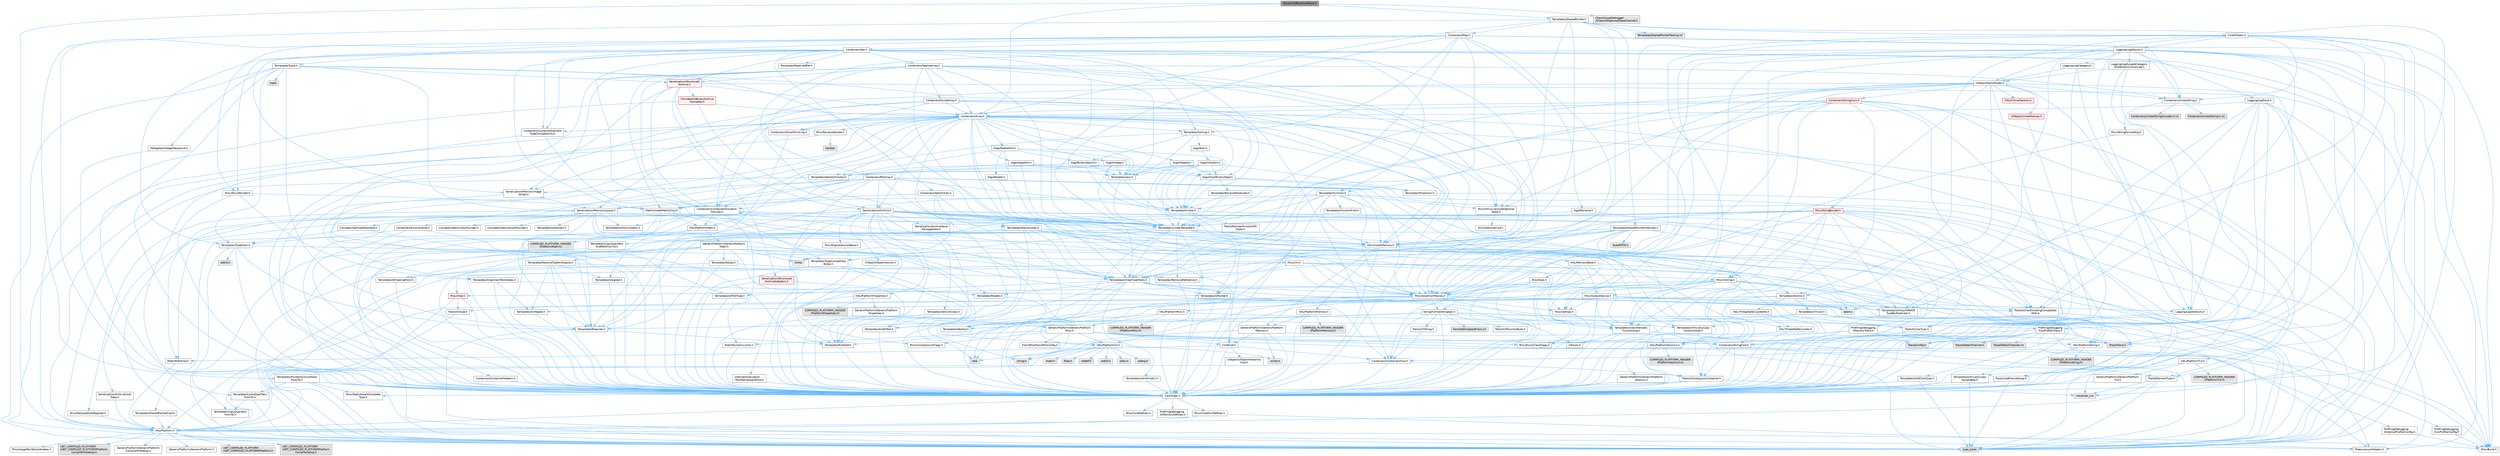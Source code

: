 digraph "MoverCVDRuntimeTrace.h"
{
 // INTERACTIVE_SVG=YES
 // LATEX_PDF_SIZE
  bgcolor="transparent";
  edge [fontname=Helvetica,fontsize=10,labelfontname=Helvetica,labelfontsize=10];
  node [fontname=Helvetica,fontsize=10,shape=box,height=0.2,width=0.4];
  Node1 [id="Node000001",label="MoverCVDRuntimeTrace.h",height=0.2,width=0.4,color="gray40", fillcolor="grey60", style="filled", fontcolor="black",tooltip=" "];
  Node1 -> Node2 [id="edge1_Node000001_Node000002",color="steelblue1",style="solid",tooltip=" "];
  Node2 [id="Node000002",label="Containers/Array.h",height=0.2,width=0.4,color="grey40", fillcolor="white", style="filled",URL="$df/dd0/Array_8h.html",tooltip=" "];
  Node2 -> Node3 [id="edge2_Node000002_Node000003",color="steelblue1",style="solid",tooltip=" "];
  Node3 [id="Node000003",label="CoreTypes.h",height=0.2,width=0.4,color="grey40", fillcolor="white", style="filled",URL="$dc/dec/CoreTypes_8h.html",tooltip=" "];
  Node3 -> Node4 [id="edge3_Node000003_Node000004",color="steelblue1",style="solid",tooltip=" "];
  Node4 [id="Node000004",label="HAL/Platform.h",height=0.2,width=0.4,color="grey40", fillcolor="white", style="filled",URL="$d9/dd0/Platform_8h.html",tooltip=" "];
  Node4 -> Node5 [id="edge4_Node000004_Node000005",color="steelblue1",style="solid",tooltip=" "];
  Node5 [id="Node000005",label="Misc/Build.h",height=0.2,width=0.4,color="grey40", fillcolor="white", style="filled",URL="$d3/dbb/Build_8h.html",tooltip=" "];
  Node4 -> Node6 [id="edge5_Node000004_Node000006",color="steelblue1",style="solid",tooltip=" "];
  Node6 [id="Node000006",label="Misc/LargeWorldCoordinates.h",height=0.2,width=0.4,color="grey40", fillcolor="white", style="filled",URL="$d2/dcb/LargeWorldCoordinates_8h.html",tooltip=" "];
  Node4 -> Node7 [id="edge6_Node000004_Node000007",color="steelblue1",style="solid",tooltip=" "];
  Node7 [id="Node000007",label="type_traits",height=0.2,width=0.4,color="grey60", fillcolor="#E0E0E0", style="filled",tooltip=" "];
  Node4 -> Node8 [id="edge7_Node000004_Node000008",color="steelblue1",style="solid",tooltip=" "];
  Node8 [id="Node000008",label="PreprocessorHelpers.h",height=0.2,width=0.4,color="grey40", fillcolor="white", style="filled",URL="$db/ddb/PreprocessorHelpers_8h.html",tooltip=" "];
  Node4 -> Node9 [id="edge8_Node000004_Node000009",color="steelblue1",style="solid",tooltip=" "];
  Node9 [id="Node000009",label="UBT_COMPILED_PLATFORM\l/UBT_COMPILED_PLATFORMPlatform\lCompilerPreSetup.h",height=0.2,width=0.4,color="grey60", fillcolor="#E0E0E0", style="filled",tooltip=" "];
  Node4 -> Node10 [id="edge9_Node000004_Node000010",color="steelblue1",style="solid",tooltip=" "];
  Node10 [id="Node000010",label="GenericPlatform/GenericPlatform\lCompilerPreSetup.h",height=0.2,width=0.4,color="grey40", fillcolor="white", style="filled",URL="$d9/dc8/GenericPlatformCompilerPreSetup_8h.html",tooltip=" "];
  Node4 -> Node11 [id="edge10_Node000004_Node000011",color="steelblue1",style="solid",tooltip=" "];
  Node11 [id="Node000011",label="GenericPlatform/GenericPlatform.h",height=0.2,width=0.4,color="grey40", fillcolor="white", style="filled",URL="$d6/d84/GenericPlatform_8h.html",tooltip=" "];
  Node4 -> Node12 [id="edge11_Node000004_Node000012",color="steelblue1",style="solid",tooltip=" "];
  Node12 [id="Node000012",label="UBT_COMPILED_PLATFORM\l/UBT_COMPILED_PLATFORMPlatform.h",height=0.2,width=0.4,color="grey60", fillcolor="#E0E0E0", style="filled",tooltip=" "];
  Node4 -> Node13 [id="edge12_Node000004_Node000013",color="steelblue1",style="solid",tooltip=" "];
  Node13 [id="Node000013",label="UBT_COMPILED_PLATFORM\l/UBT_COMPILED_PLATFORMPlatform\lCompilerSetup.h",height=0.2,width=0.4,color="grey60", fillcolor="#E0E0E0", style="filled",tooltip=" "];
  Node3 -> Node14 [id="edge13_Node000003_Node000014",color="steelblue1",style="solid",tooltip=" "];
  Node14 [id="Node000014",label="ProfilingDebugging\l/UMemoryDefines.h",height=0.2,width=0.4,color="grey40", fillcolor="white", style="filled",URL="$d2/da2/UMemoryDefines_8h.html",tooltip=" "];
  Node3 -> Node15 [id="edge14_Node000003_Node000015",color="steelblue1",style="solid",tooltip=" "];
  Node15 [id="Node000015",label="Misc/CoreMiscDefines.h",height=0.2,width=0.4,color="grey40", fillcolor="white", style="filled",URL="$da/d38/CoreMiscDefines_8h.html",tooltip=" "];
  Node15 -> Node4 [id="edge15_Node000015_Node000004",color="steelblue1",style="solid",tooltip=" "];
  Node15 -> Node8 [id="edge16_Node000015_Node000008",color="steelblue1",style="solid",tooltip=" "];
  Node3 -> Node16 [id="edge17_Node000003_Node000016",color="steelblue1",style="solid",tooltip=" "];
  Node16 [id="Node000016",label="Misc/CoreDefines.h",height=0.2,width=0.4,color="grey40", fillcolor="white", style="filled",URL="$d3/dd2/CoreDefines_8h.html",tooltip=" "];
  Node2 -> Node17 [id="edge18_Node000002_Node000017",color="steelblue1",style="solid",tooltip=" "];
  Node17 [id="Node000017",label="Misc/AssertionMacros.h",height=0.2,width=0.4,color="grey40", fillcolor="white", style="filled",URL="$d0/dfa/AssertionMacros_8h.html",tooltip=" "];
  Node17 -> Node3 [id="edge19_Node000017_Node000003",color="steelblue1",style="solid",tooltip=" "];
  Node17 -> Node4 [id="edge20_Node000017_Node000004",color="steelblue1",style="solid",tooltip=" "];
  Node17 -> Node18 [id="edge21_Node000017_Node000018",color="steelblue1",style="solid",tooltip=" "];
  Node18 [id="Node000018",label="HAL/PlatformMisc.h",height=0.2,width=0.4,color="grey40", fillcolor="white", style="filled",URL="$d0/df5/PlatformMisc_8h.html",tooltip=" "];
  Node18 -> Node3 [id="edge22_Node000018_Node000003",color="steelblue1",style="solid",tooltip=" "];
  Node18 -> Node19 [id="edge23_Node000018_Node000019",color="steelblue1",style="solid",tooltip=" "];
  Node19 [id="Node000019",label="GenericPlatform/GenericPlatform\lMisc.h",height=0.2,width=0.4,color="grey40", fillcolor="white", style="filled",URL="$db/d9a/GenericPlatformMisc_8h.html",tooltip=" "];
  Node19 -> Node20 [id="edge24_Node000019_Node000020",color="steelblue1",style="solid",tooltip=" "];
  Node20 [id="Node000020",label="Containers/StringFwd.h",height=0.2,width=0.4,color="grey40", fillcolor="white", style="filled",URL="$df/d37/StringFwd_8h.html",tooltip=" "];
  Node20 -> Node3 [id="edge25_Node000020_Node000003",color="steelblue1",style="solid",tooltip=" "];
  Node20 -> Node21 [id="edge26_Node000020_Node000021",color="steelblue1",style="solid",tooltip=" "];
  Node21 [id="Node000021",label="Traits/ElementType.h",height=0.2,width=0.4,color="grey40", fillcolor="white", style="filled",URL="$d5/d4f/ElementType_8h.html",tooltip=" "];
  Node21 -> Node4 [id="edge27_Node000021_Node000004",color="steelblue1",style="solid",tooltip=" "];
  Node21 -> Node22 [id="edge28_Node000021_Node000022",color="steelblue1",style="solid",tooltip=" "];
  Node22 [id="Node000022",label="initializer_list",height=0.2,width=0.4,color="grey60", fillcolor="#E0E0E0", style="filled",tooltip=" "];
  Node21 -> Node7 [id="edge29_Node000021_Node000007",color="steelblue1",style="solid",tooltip=" "];
  Node20 -> Node23 [id="edge30_Node000020_Node000023",color="steelblue1",style="solid",tooltip=" "];
  Node23 [id="Node000023",label="Traits/IsContiguousContainer.h",height=0.2,width=0.4,color="grey40", fillcolor="white", style="filled",URL="$d5/d3c/IsContiguousContainer_8h.html",tooltip=" "];
  Node23 -> Node3 [id="edge31_Node000023_Node000003",color="steelblue1",style="solid",tooltip=" "];
  Node23 -> Node24 [id="edge32_Node000023_Node000024",color="steelblue1",style="solid",tooltip=" "];
  Node24 [id="Node000024",label="Misc/StaticAssertComplete\lType.h",height=0.2,width=0.4,color="grey40", fillcolor="white", style="filled",URL="$d5/d4e/StaticAssertCompleteType_8h.html",tooltip=" "];
  Node23 -> Node22 [id="edge33_Node000023_Node000022",color="steelblue1",style="solid",tooltip=" "];
  Node19 -> Node25 [id="edge34_Node000019_Node000025",color="steelblue1",style="solid",tooltip=" "];
  Node25 [id="Node000025",label="CoreFwd.h",height=0.2,width=0.4,color="grey40", fillcolor="white", style="filled",URL="$d1/d1e/CoreFwd_8h.html",tooltip=" "];
  Node25 -> Node3 [id="edge35_Node000025_Node000003",color="steelblue1",style="solid",tooltip=" "];
  Node25 -> Node26 [id="edge36_Node000025_Node000026",color="steelblue1",style="solid",tooltip=" "];
  Node26 [id="Node000026",label="Containers/ContainersFwd.h",height=0.2,width=0.4,color="grey40", fillcolor="white", style="filled",URL="$d4/d0a/ContainersFwd_8h.html",tooltip=" "];
  Node26 -> Node4 [id="edge37_Node000026_Node000004",color="steelblue1",style="solid",tooltip=" "];
  Node26 -> Node3 [id="edge38_Node000026_Node000003",color="steelblue1",style="solid",tooltip=" "];
  Node26 -> Node23 [id="edge39_Node000026_Node000023",color="steelblue1",style="solid",tooltip=" "];
  Node25 -> Node27 [id="edge40_Node000025_Node000027",color="steelblue1",style="solid",tooltip=" "];
  Node27 [id="Node000027",label="Math/MathFwd.h",height=0.2,width=0.4,color="grey40", fillcolor="white", style="filled",URL="$d2/d10/MathFwd_8h.html",tooltip=" "];
  Node27 -> Node4 [id="edge41_Node000027_Node000004",color="steelblue1",style="solid",tooltip=" "];
  Node25 -> Node28 [id="edge42_Node000025_Node000028",color="steelblue1",style="solid",tooltip=" "];
  Node28 [id="Node000028",label="UObject/UObjectHierarchy\lFwd.h",height=0.2,width=0.4,color="grey40", fillcolor="white", style="filled",URL="$d3/d13/UObjectHierarchyFwd_8h.html",tooltip=" "];
  Node19 -> Node3 [id="edge43_Node000019_Node000003",color="steelblue1",style="solid",tooltip=" "];
  Node19 -> Node29 [id="edge44_Node000019_Node000029",color="steelblue1",style="solid",tooltip=" "];
  Node29 [id="Node000029",label="FramePro/FrameProConfig.h",height=0.2,width=0.4,color="grey40", fillcolor="white", style="filled",URL="$d7/d90/FrameProConfig_8h.html",tooltip=" "];
  Node19 -> Node30 [id="edge45_Node000019_Node000030",color="steelblue1",style="solid",tooltip=" "];
  Node30 [id="Node000030",label="HAL/PlatformCrt.h",height=0.2,width=0.4,color="grey40", fillcolor="white", style="filled",URL="$d8/d75/PlatformCrt_8h.html",tooltip=" "];
  Node30 -> Node31 [id="edge46_Node000030_Node000031",color="steelblue1",style="solid",tooltip=" "];
  Node31 [id="Node000031",label="new",height=0.2,width=0.4,color="grey60", fillcolor="#E0E0E0", style="filled",tooltip=" "];
  Node30 -> Node32 [id="edge47_Node000030_Node000032",color="steelblue1",style="solid",tooltip=" "];
  Node32 [id="Node000032",label="wchar.h",height=0.2,width=0.4,color="grey60", fillcolor="#E0E0E0", style="filled",tooltip=" "];
  Node30 -> Node33 [id="edge48_Node000030_Node000033",color="steelblue1",style="solid",tooltip=" "];
  Node33 [id="Node000033",label="stddef.h",height=0.2,width=0.4,color="grey60", fillcolor="#E0E0E0", style="filled",tooltip=" "];
  Node30 -> Node34 [id="edge49_Node000030_Node000034",color="steelblue1",style="solid",tooltip=" "];
  Node34 [id="Node000034",label="stdlib.h",height=0.2,width=0.4,color="grey60", fillcolor="#E0E0E0", style="filled",tooltip=" "];
  Node30 -> Node35 [id="edge50_Node000030_Node000035",color="steelblue1",style="solid",tooltip=" "];
  Node35 [id="Node000035",label="stdio.h",height=0.2,width=0.4,color="grey60", fillcolor="#E0E0E0", style="filled",tooltip=" "];
  Node30 -> Node36 [id="edge51_Node000030_Node000036",color="steelblue1",style="solid",tooltip=" "];
  Node36 [id="Node000036",label="stdarg.h",height=0.2,width=0.4,color="grey60", fillcolor="#E0E0E0", style="filled",tooltip=" "];
  Node30 -> Node37 [id="edge52_Node000030_Node000037",color="steelblue1",style="solid",tooltip=" "];
  Node37 [id="Node000037",label="math.h",height=0.2,width=0.4,color="grey60", fillcolor="#E0E0E0", style="filled",tooltip=" "];
  Node30 -> Node38 [id="edge53_Node000030_Node000038",color="steelblue1",style="solid",tooltip=" "];
  Node38 [id="Node000038",label="float.h",height=0.2,width=0.4,color="grey60", fillcolor="#E0E0E0", style="filled",tooltip=" "];
  Node30 -> Node39 [id="edge54_Node000030_Node000039",color="steelblue1",style="solid",tooltip=" "];
  Node39 [id="Node000039",label="string.h",height=0.2,width=0.4,color="grey60", fillcolor="#E0E0E0", style="filled",tooltip=" "];
  Node19 -> Node40 [id="edge55_Node000019_Node000040",color="steelblue1",style="solid",tooltip=" "];
  Node40 [id="Node000040",label="Math/NumericLimits.h",height=0.2,width=0.4,color="grey40", fillcolor="white", style="filled",URL="$df/d1b/NumericLimits_8h.html",tooltip=" "];
  Node40 -> Node3 [id="edge56_Node000040_Node000003",color="steelblue1",style="solid",tooltip=" "];
  Node19 -> Node41 [id="edge57_Node000019_Node000041",color="steelblue1",style="solid",tooltip=" "];
  Node41 [id="Node000041",label="Misc/CompressionFlags.h",height=0.2,width=0.4,color="grey40", fillcolor="white", style="filled",URL="$d9/d76/CompressionFlags_8h.html",tooltip=" "];
  Node19 -> Node42 [id="edge58_Node000019_Node000042",color="steelblue1",style="solid",tooltip=" "];
  Node42 [id="Node000042",label="Misc/EnumClassFlags.h",height=0.2,width=0.4,color="grey40", fillcolor="white", style="filled",URL="$d8/de7/EnumClassFlags_8h.html",tooltip=" "];
  Node19 -> Node43 [id="edge59_Node000019_Node000043",color="steelblue1",style="solid",tooltip=" "];
  Node43 [id="Node000043",label="ProfilingDebugging\l/CsvProfilerConfig.h",height=0.2,width=0.4,color="grey40", fillcolor="white", style="filled",URL="$d3/d88/CsvProfilerConfig_8h.html",tooltip=" "];
  Node43 -> Node5 [id="edge60_Node000043_Node000005",color="steelblue1",style="solid",tooltip=" "];
  Node19 -> Node44 [id="edge61_Node000019_Node000044",color="steelblue1",style="solid",tooltip=" "];
  Node44 [id="Node000044",label="ProfilingDebugging\l/ExternalProfilerConfig.h",height=0.2,width=0.4,color="grey40", fillcolor="white", style="filled",URL="$d3/dbb/ExternalProfilerConfig_8h.html",tooltip=" "];
  Node44 -> Node5 [id="edge62_Node000044_Node000005",color="steelblue1",style="solid",tooltip=" "];
  Node18 -> Node45 [id="edge63_Node000018_Node000045",color="steelblue1",style="solid",tooltip=" "];
  Node45 [id="Node000045",label="COMPILED_PLATFORM_HEADER\l(PlatformMisc.h)",height=0.2,width=0.4,color="grey60", fillcolor="#E0E0E0", style="filled",tooltip=" "];
  Node18 -> Node46 [id="edge64_Node000018_Node000046",color="steelblue1",style="solid",tooltip=" "];
  Node46 [id="Node000046",label="ProfilingDebugging\l/CpuProfilerTrace.h",height=0.2,width=0.4,color="grey40", fillcolor="white", style="filled",URL="$da/dcb/CpuProfilerTrace_8h.html",tooltip=" "];
  Node46 -> Node3 [id="edge65_Node000046_Node000003",color="steelblue1",style="solid",tooltip=" "];
  Node46 -> Node26 [id="edge66_Node000046_Node000026",color="steelblue1",style="solid",tooltip=" "];
  Node46 -> Node47 [id="edge67_Node000046_Node000047",color="steelblue1",style="solid",tooltip=" "];
  Node47 [id="Node000047",label="HAL/PlatformAtomics.h",height=0.2,width=0.4,color="grey40", fillcolor="white", style="filled",URL="$d3/d36/PlatformAtomics_8h.html",tooltip=" "];
  Node47 -> Node3 [id="edge68_Node000047_Node000003",color="steelblue1",style="solid",tooltip=" "];
  Node47 -> Node48 [id="edge69_Node000047_Node000048",color="steelblue1",style="solid",tooltip=" "];
  Node48 [id="Node000048",label="GenericPlatform/GenericPlatform\lAtomics.h",height=0.2,width=0.4,color="grey40", fillcolor="white", style="filled",URL="$da/d72/GenericPlatformAtomics_8h.html",tooltip=" "];
  Node48 -> Node3 [id="edge70_Node000048_Node000003",color="steelblue1",style="solid",tooltip=" "];
  Node47 -> Node49 [id="edge71_Node000047_Node000049",color="steelblue1",style="solid",tooltip=" "];
  Node49 [id="Node000049",label="COMPILED_PLATFORM_HEADER\l(PlatformAtomics.h)",height=0.2,width=0.4,color="grey60", fillcolor="#E0E0E0", style="filled",tooltip=" "];
  Node46 -> Node8 [id="edge72_Node000046_Node000008",color="steelblue1",style="solid",tooltip=" "];
  Node46 -> Node5 [id="edge73_Node000046_Node000005",color="steelblue1",style="solid",tooltip=" "];
  Node46 -> Node50 [id="edge74_Node000046_Node000050",color="steelblue1",style="solid",tooltip=" "];
  Node50 [id="Node000050",label="Trace/Config.h",height=0.2,width=0.4,color="grey60", fillcolor="#E0E0E0", style="filled",tooltip=" "];
  Node46 -> Node51 [id="edge75_Node000046_Node000051",color="steelblue1",style="solid",tooltip=" "];
  Node51 [id="Node000051",label="Trace/Detail/Channel.h",height=0.2,width=0.4,color="grey60", fillcolor="#E0E0E0", style="filled",tooltip=" "];
  Node46 -> Node52 [id="edge76_Node000046_Node000052",color="steelblue1",style="solid",tooltip=" "];
  Node52 [id="Node000052",label="Trace/Detail/Channel.inl",height=0.2,width=0.4,color="grey60", fillcolor="#E0E0E0", style="filled",tooltip=" "];
  Node46 -> Node53 [id="edge77_Node000046_Node000053",color="steelblue1",style="solid",tooltip=" "];
  Node53 [id="Node000053",label="Trace/Trace.h",height=0.2,width=0.4,color="grey60", fillcolor="#E0E0E0", style="filled",tooltip=" "];
  Node17 -> Node8 [id="edge78_Node000017_Node000008",color="steelblue1",style="solid",tooltip=" "];
  Node17 -> Node54 [id="edge79_Node000017_Node000054",color="steelblue1",style="solid",tooltip=" "];
  Node54 [id="Node000054",label="Templates/EnableIf.h",height=0.2,width=0.4,color="grey40", fillcolor="white", style="filled",URL="$d7/d60/EnableIf_8h.html",tooltip=" "];
  Node54 -> Node3 [id="edge80_Node000054_Node000003",color="steelblue1",style="solid",tooltip=" "];
  Node17 -> Node55 [id="edge81_Node000017_Node000055",color="steelblue1",style="solid",tooltip=" "];
  Node55 [id="Node000055",label="Templates/IsArrayOrRefOf\lTypeByPredicate.h",height=0.2,width=0.4,color="grey40", fillcolor="white", style="filled",URL="$d6/da1/IsArrayOrRefOfTypeByPredicate_8h.html",tooltip=" "];
  Node55 -> Node3 [id="edge82_Node000055_Node000003",color="steelblue1",style="solid",tooltip=" "];
  Node17 -> Node56 [id="edge83_Node000017_Node000056",color="steelblue1",style="solid",tooltip=" "];
  Node56 [id="Node000056",label="Templates/IsValidVariadic\lFunctionArg.h",height=0.2,width=0.4,color="grey40", fillcolor="white", style="filled",URL="$d0/dc8/IsValidVariadicFunctionArg_8h.html",tooltip=" "];
  Node56 -> Node3 [id="edge84_Node000056_Node000003",color="steelblue1",style="solid",tooltip=" "];
  Node56 -> Node57 [id="edge85_Node000056_Node000057",color="steelblue1",style="solid",tooltip=" "];
  Node57 [id="Node000057",label="IsEnum.h",height=0.2,width=0.4,color="grey40", fillcolor="white", style="filled",URL="$d4/de5/IsEnum_8h.html",tooltip=" "];
  Node56 -> Node7 [id="edge86_Node000056_Node000007",color="steelblue1",style="solid",tooltip=" "];
  Node17 -> Node58 [id="edge87_Node000017_Node000058",color="steelblue1",style="solid",tooltip=" "];
  Node58 [id="Node000058",label="Traits/IsCharEncodingCompatible\lWith.h",height=0.2,width=0.4,color="grey40", fillcolor="white", style="filled",URL="$df/dd1/IsCharEncodingCompatibleWith_8h.html",tooltip=" "];
  Node58 -> Node7 [id="edge88_Node000058_Node000007",color="steelblue1",style="solid",tooltip=" "];
  Node58 -> Node59 [id="edge89_Node000058_Node000059",color="steelblue1",style="solid",tooltip=" "];
  Node59 [id="Node000059",label="Traits/IsCharType.h",height=0.2,width=0.4,color="grey40", fillcolor="white", style="filled",URL="$db/d51/IsCharType_8h.html",tooltip=" "];
  Node59 -> Node3 [id="edge90_Node000059_Node000003",color="steelblue1",style="solid",tooltip=" "];
  Node17 -> Node60 [id="edge91_Node000017_Node000060",color="steelblue1",style="solid",tooltip=" "];
  Node60 [id="Node000060",label="Misc/VarArgs.h",height=0.2,width=0.4,color="grey40", fillcolor="white", style="filled",URL="$d5/d6f/VarArgs_8h.html",tooltip=" "];
  Node60 -> Node3 [id="edge92_Node000060_Node000003",color="steelblue1",style="solid",tooltip=" "];
  Node17 -> Node61 [id="edge93_Node000017_Node000061",color="steelblue1",style="solid",tooltip=" "];
  Node61 [id="Node000061",label="String/FormatStringSan.h",height=0.2,width=0.4,color="grey40", fillcolor="white", style="filled",URL="$d3/d8b/FormatStringSan_8h.html",tooltip=" "];
  Node61 -> Node7 [id="edge94_Node000061_Node000007",color="steelblue1",style="solid",tooltip=" "];
  Node61 -> Node3 [id="edge95_Node000061_Node000003",color="steelblue1",style="solid",tooltip=" "];
  Node61 -> Node62 [id="edge96_Node000061_Node000062",color="steelblue1",style="solid",tooltip=" "];
  Node62 [id="Node000062",label="Templates/Requires.h",height=0.2,width=0.4,color="grey40", fillcolor="white", style="filled",URL="$dc/d96/Requires_8h.html",tooltip=" "];
  Node62 -> Node54 [id="edge97_Node000062_Node000054",color="steelblue1",style="solid",tooltip=" "];
  Node62 -> Node7 [id="edge98_Node000062_Node000007",color="steelblue1",style="solid",tooltip=" "];
  Node61 -> Node63 [id="edge99_Node000061_Node000063",color="steelblue1",style="solid",tooltip=" "];
  Node63 [id="Node000063",label="Templates/Identity.h",height=0.2,width=0.4,color="grey40", fillcolor="white", style="filled",URL="$d0/dd5/Identity_8h.html",tooltip=" "];
  Node61 -> Node56 [id="edge100_Node000061_Node000056",color="steelblue1",style="solid",tooltip=" "];
  Node61 -> Node59 [id="edge101_Node000061_Node000059",color="steelblue1",style="solid",tooltip=" "];
  Node61 -> Node64 [id="edge102_Node000061_Node000064",color="steelblue1",style="solid",tooltip=" "];
  Node64 [id="Node000064",label="Traits/IsTEnumAsByte.h",height=0.2,width=0.4,color="grey40", fillcolor="white", style="filled",URL="$d1/de6/IsTEnumAsByte_8h.html",tooltip=" "];
  Node61 -> Node65 [id="edge103_Node000061_Node000065",color="steelblue1",style="solid",tooltip=" "];
  Node65 [id="Node000065",label="Traits/IsTString.h",height=0.2,width=0.4,color="grey40", fillcolor="white", style="filled",URL="$d0/df8/IsTString_8h.html",tooltip=" "];
  Node65 -> Node26 [id="edge104_Node000065_Node000026",color="steelblue1",style="solid",tooltip=" "];
  Node61 -> Node26 [id="edge105_Node000061_Node000026",color="steelblue1",style="solid",tooltip=" "];
  Node61 -> Node66 [id="edge106_Node000061_Node000066",color="steelblue1",style="solid",tooltip=" "];
  Node66 [id="Node000066",label="FormatStringSanErrors.inl",height=0.2,width=0.4,color="grey60", fillcolor="#E0E0E0", style="filled",tooltip=" "];
  Node17 -> Node67 [id="edge107_Node000017_Node000067",color="steelblue1",style="solid",tooltip=" "];
  Node67 [id="Node000067",label="atomic",height=0.2,width=0.4,color="grey60", fillcolor="#E0E0E0", style="filled",tooltip=" "];
  Node2 -> Node68 [id="edge108_Node000002_Node000068",color="steelblue1",style="solid",tooltip=" "];
  Node68 [id="Node000068",label="Misc/IntrusiveUnsetOptional\lState.h",height=0.2,width=0.4,color="grey40", fillcolor="white", style="filled",URL="$d2/d0a/IntrusiveUnsetOptionalState_8h.html",tooltip=" "];
  Node68 -> Node69 [id="edge109_Node000068_Node000069",color="steelblue1",style="solid",tooltip=" "];
  Node69 [id="Node000069",label="Misc/OptionalFwd.h",height=0.2,width=0.4,color="grey40", fillcolor="white", style="filled",URL="$dc/d50/OptionalFwd_8h.html",tooltip=" "];
  Node2 -> Node70 [id="edge110_Node000002_Node000070",color="steelblue1",style="solid",tooltip=" "];
  Node70 [id="Node000070",label="Misc/ReverseIterate.h",height=0.2,width=0.4,color="grey40", fillcolor="white", style="filled",URL="$db/de3/ReverseIterate_8h.html",tooltip=" "];
  Node70 -> Node4 [id="edge111_Node000070_Node000004",color="steelblue1",style="solid",tooltip=" "];
  Node70 -> Node71 [id="edge112_Node000070_Node000071",color="steelblue1",style="solid",tooltip=" "];
  Node71 [id="Node000071",label="iterator",height=0.2,width=0.4,color="grey60", fillcolor="#E0E0E0", style="filled",tooltip=" "];
  Node2 -> Node72 [id="edge113_Node000002_Node000072",color="steelblue1",style="solid",tooltip=" "];
  Node72 [id="Node000072",label="HAL/UnrealMemory.h",height=0.2,width=0.4,color="grey40", fillcolor="white", style="filled",URL="$d9/d96/UnrealMemory_8h.html",tooltip=" "];
  Node72 -> Node3 [id="edge114_Node000072_Node000003",color="steelblue1",style="solid",tooltip=" "];
  Node72 -> Node73 [id="edge115_Node000072_Node000073",color="steelblue1",style="solid",tooltip=" "];
  Node73 [id="Node000073",label="GenericPlatform/GenericPlatform\lMemory.h",height=0.2,width=0.4,color="grey40", fillcolor="white", style="filled",URL="$dd/d22/GenericPlatformMemory_8h.html",tooltip=" "];
  Node73 -> Node25 [id="edge116_Node000073_Node000025",color="steelblue1",style="solid",tooltip=" "];
  Node73 -> Node3 [id="edge117_Node000073_Node000003",color="steelblue1",style="solid",tooltip=" "];
  Node73 -> Node74 [id="edge118_Node000073_Node000074",color="steelblue1",style="solid",tooltip=" "];
  Node74 [id="Node000074",label="HAL/PlatformString.h",height=0.2,width=0.4,color="grey40", fillcolor="white", style="filled",URL="$db/db5/PlatformString_8h.html",tooltip=" "];
  Node74 -> Node3 [id="edge119_Node000074_Node000003",color="steelblue1",style="solid",tooltip=" "];
  Node74 -> Node75 [id="edge120_Node000074_Node000075",color="steelblue1",style="solid",tooltip=" "];
  Node75 [id="Node000075",label="COMPILED_PLATFORM_HEADER\l(PlatformString.h)",height=0.2,width=0.4,color="grey60", fillcolor="#E0E0E0", style="filled",tooltip=" "];
  Node73 -> Node39 [id="edge121_Node000073_Node000039",color="steelblue1",style="solid",tooltip=" "];
  Node73 -> Node32 [id="edge122_Node000073_Node000032",color="steelblue1",style="solid",tooltip=" "];
  Node72 -> Node76 [id="edge123_Node000072_Node000076",color="steelblue1",style="solid",tooltip=" "];
  Node76 [id="Node000076",label="HAL/MemoryBase.h",height=0.2,width=0.4,color="grey40", fillcolor="white", style="filled",URL="$d6/d9f/MemoryBase_8h.html",tooltip=" "];
  Node76 -> Node3 [id="edge124_Node000076_Node000003",color="steelblue1",style="solid",tooltip=" "];
  Node76 -> Node47 [id="edge125_Node000076_Node000047",color="steelblue1",style="solid",tooltip=" "];
  Node76 -> Node30 [id="edge126_Node000076_Node000030",color="steelblue1",style="solid",tooltip=" "];
  Node76 -> Node77 [id="edge127_Node000076_Node000077",color="steelblue1",style="solid",tooltip=" "];
  Node77 [id="Node000077",label="Misc/Exec.h",height=0.2,width=0.4,color="grey40", fillcolor="white", style="filled",URL="$de/ddb/Exec_8h.html",tooltip=" "];
  Node77 -> Node3 [id="edge128_Node000077_Node000003",color="steelblue1",style="solid",tooltip=" "];
  Node77 -> Node17 [id="edge129_Node000077_Node000017",color="steelblue1",style="solid",tooltip=" "];
  Node76 -> Node78 [id="edge130_Node000076_Node000078",color="steelblue1",style="solid",tooltip=" "];
  Node78 [id="Node000078",label="Misc/OutputDevice.h",height=0.2,width=0.4,color="grey40", fillcolor="white", style="filled",URL="$d7/d32/OutputDevice_8h.html",tooltip=" "];
  Node78 -> Node25 [id="edge131_Node000078_Node000025",color="steelblue1",style="solid",tooltip=" "];
  Node78 -> Node3 [id="edge132_Node000078_Node000003",color="steelblue1",style="solid",tooltip=" "];
  Node78 -> Node79 [id="edge133_Node000078_Node000079",color="steelblue1",style="solid",tooltip=" "];
  Node79 [id="Node000079",label="Logging/LogVerbosity.h",height=0.2,width=0.4,color="grey40", fillcolor="white", style="filled",URL="$d2/d8f/LogVerbosity_8h.html",tooltip=" "];
  Node79 -> Node3 [id="edge134_Node000079_Node000003",color="steelblue1",style="solid",tooltip=" "];
  Node78 -> Node60 [id="edge135_Node000078_Node000060",color="steelblue1",style="solid",tooltip=" "];
  Node78 -> Node55 [id="edge136_Node000078_Node000055",color="steelblue1",style="solid",tooltip=" "];
  Node78 -> Node56 [id="edge137_Node000078_Node000056",color="steelblue1",style="solid",tooltip=" "];
  Node78 -> Node58 [id="edge138_Node000078_Node000058",color="steelblue1",style="solid",tooltip=" "];
  Node76 -> Node80 [id="edge139_Node000076_Node000080",color="steelblue1",style="solid",tooltip=" "];
  Node80 [id="Node000080",label="Templates/Atomic.h",height=0.2,width=0.4,color="grey40", fillcolor="white", style="filled",URL="$d3/d91/Atomic_8h.html",tooltip=" "];
  Node80 -> Node81 [id="edge140_Node000080_Node000081",color="steelblue1",style="solid",tooltip=" "];
  Node81 [id="Node000081",label="HAL/ThreadSafeCounter.h",height=0.2,width=0.4,color="grey40", fillcolor="white", style="filled",URL="$dc/dc9/ThreadSafeCounter_8h.html",tooltip=" "];
  Node81 -> Node3 [id="edge141_Node000081_Node000003",color="steelblue1",style="solid",tooltip=" "];
  Node81 -> Node47 [id="edge142_Node000081_Node000047",color="steelblue1",style="solid",tooltip=" "];
  Node80 -> Node82 [id="edge143_Node000080_Node000082",color="steelblue1",style="solid",tooltip=" "];
  Node82 [id="Node000082",label="HAL/ThreadSafeCounter64.h",height=0.2,width=0.4,color="grey40", fillcolor="white", style="filled",URL="$d0/d12/ThreadSafeCounter64_8h.html",tooltip=" "];
  Node82 -> Node3 [id="edge144_Node000082_Node000003",color="steelblue1",style="solid",tooltip=" "];
  Node82 -> Node81 [id="edge145_Node000082_Node000081",color="steelblue1",style="solid",tooltip=" "];
  Node80 -> Node83 [id="edge146_Node000080_Node000083",color="steelblue1",style="solid",tooltip=" "];
  Node83 [id="Node000083",label="Templates/IsIntegral.h",height=0.2,width=0.4,color="grey40", fillcolor="white", style="filled",URL="$da/d64/IsIntegral_8h.html",tooltip=" "];
  Node83 -> Node3 [id="edge147_Node000083_Node000003",color="steelblue1",style="solid",tooltip=" "];
  Node80 -> Node84 [id="edge148_Node000080_Node000084",color="steelblue1",style="solid",tooltip=" "];
  Node84 [id="Node000084",label="Templates/IsTrivial.h",height=0.2,width=0.4,color="grey40", fillcolor="white", style="filled",URL="$da/d4c/IsTrivial_8h.html",tooltip=" "];
  Node84 -> Node85 [id="edge149_Node000084_Node000085",color="steelblue1",style="solid",tooltip=" "];
  Node85 [id="Node000085",label="Templates/AndOrNot.h",height=0.2,width=0.4,color="grey40", fillcolor="white", style="filled",URL="$db/d0a/AndOrNot_8h.html",tooltip=" "];
  Node85 -> Node3 [id="edge150_Node000085_Node000003",color="steelblue1",style="solid",tooltip=" "];
  Node84 -> Node86 [id="edge151_Node000084_Node000086",color="steelblue1",style="solid",tooltip=" "];
  Node86 [id="Node000086",label="Templates/IsTriviallyCopy\lConstructible.h",height=0.2,width=0.4,color="grey40", fillcolor="white", style="filled",URL="$d3/d78/IsTriviallyCopyConstructible_8h.html",tooltip=" "];
  Node86 -> Node3 [id="edge152_Node000086_Node000003",color="steelblue1",style="solid",tooltip=" "];
  Node86 -> Node7 [id="edge153_Node000086_Node000007",color="steelblue1",style="solid",tooltip=" "];
  Node84 -> Node87 [id="edge154_Node000084_Node000087",color="steelblue1",style="solid",tooltip=" "];
  Node87 [id="Node000087",label="Templates/IsTriviallyCopy\lAssignable.h",height=0.2,width=0.4,color="grey40", fillcolor="white", style="filled",URL="$d2/df2/IsTriviallyCopyAssignable_8h.html",tooltip=" "];
  Node87 -> Node3 [id="edge155_Node000087_Node000003",color="steelblue1",style="solid",tooltip=" "];
  Node87 -> Node7 [id="edge156_Node000087_Node000007",color="steelblue1",style="solid",tooltip=" "];
  Node84 -> Node7 [id="edge157_Node000084_Node000007",color="steelblue1",style="solid",tooltip=" "];
  Node80 -> Node88 [id="edge158_Node000080_Node000088",color="steelblue1",style="solid",tooltip=" "];
  Node88 [id="Node000088",label="Traits/IntType.h",height=0.2,width=0.4,color="grey40", fillcolor="white", style="filled",URL="$d7/deb/IntType_8h.html",tooltip=" "];
  Node88 -> Node4 [id="edge159_Node000088_Node000004",color="steelblue1",style="solid",tooltip=" "];
  Node80 -> Node67 [id="edge160_Node000080_Node000067",color="steelblue1",style="solid",tooltip=" "];
  Node72 -> Node89 [id="edge161_Node000072_Node000089",color="steelblue1",style="solid",tooltip=" "];
  Node89 [id="Node000089",label="HAL/PlatformMemory.h",height=0.2,width=0.4,color="grey40", fillcolor="white", style="filled",URL="$de/d68/PlatformMemory_8h.html",tooltip=" "];
  Node89 -> Node3 [id="edge162_Node000089_Node000003",color="steelblue1",style="solid",tooltip=" "];
  Node89 -> Node73 [id="edge163_Node000089_Node000073",color="steelblue1",style="solid",tooltip=" "];
  Node89 -> Node90 [id="edge164_Node000089_Node000090",color="steelblue1",style="solid",tooltip=" "];
  Node90 [id="Node000090",label="COMPILED_PLATFORM_HEADER\l(PlatformMemory.h)",height=0.2,width=0.4,color="grey60", fillcolor="#E0E0E0", style="filled",tooltip=" "];
  Node72 -> Node91 [id="edge165_Node000072_Node000091",color="steelblue1",style="solid",tooltip=" "];
  Node91 [id="Node000091",label="ProfilingDebugging\l/MemoryTrace.h",height=0.2,width=0.4,color="grey40", fillcolor="white", style="filled",URL="$da/dd7/MemoryTrace_8h.html",tooltip=" "];
  Node91 -> Node4 [id="edge166_Node000091_Node000004",color="steelblue1",style="solid",tooltip=" "];
  Node91 -> Node42 [id="edge167_Node000091_Node000042",color="steelblue1",style="solid",tooltip=" "];
  Node91 -> Node50 [id="edge168_Node000091_Node000050",color="steelblue1",style="solid",tooltip=" "];
  Node91 -> Node53 [id="edge169_Node000091_Node000053",color="steelblue1",style="solid",tooltip=" "];
  Node72 -> Node92 [id="edge170_Node000072_Node000092",color="steelblue1",style="solid",tooltip=" "];
  Node92 [id="Node000092",label="Templates/IsPointer.h",height=0.2,width=0.4,color="grey40", fillcolor="white", style="filled",URL="$d7/d05/IsPointer_8h.html",tooltip=" "];
  Node92 -> Node3 [id="edge171_Node000092_Node000003",color="steelblue1",style="solid",tooltip=" "];
  Node2 -> Node93 [id="edge172_Node000002_Node000093",color="steelblue1",style="solid",tooltip=" "];
  Node93 [id="Node000093",label="Templates/UnrealTypeTraits.h",height=0.2,width=0.4,color="grey40", fillcolor="white", style="filled",URL="$d2/d2d/UnrealTypeTraits_8h.html",tooltip=" "];
  Node93 -> Node3 [id="edge173_Node000093_Node000003",color="steelblue1",style="solid",tooltip=" "];
  Node93 -> Node92 [id="edge174_Node000093_Node000092",color="steelblue1",style="solid",tooltip=" "];
  Node93 -> Node17 [id="edge175_Node000093_Node000017",color="steelblue1",style="solid",tooltip=" "];
  Node93 -> Node85 [id="edge176_Node000093_Node000085",color="steelblue1",style="solid",tooltip=" "];
  Node93 -> Node54 [id="edge177_Node000093_Node000054",color="steelblue1",style="solid",tooltip=" "];
  Node93 -> Node94 [id="edge178_Node000093_Node000094",color="steelblue1",style="solid",tooltip=" "];
  Node94 [id="Node000094",label="Templates/IsArithmetic.h",height=0.2,width=0.4,color="grey40", fillcolor="white", style="filled",URL="$d2/d5d/IsArithmetic_8h.html",tooltip=" "];
  Node94 -> Node3 [id="edge179_Node000094_Node000003",color="steelblue1",style="solid",tooltip=" "];
  Node93 -> Node57 [id="edge180_Node000093_Node000057",color="steelblue1",style="solid",tooltip=" "];
  Node93 -> Node95 [id="edge181_Node000093_Node000095",color="steelblue1",style="solid",tooltip=" "];
  Node95 [id="Node000095",label="Templates/Models.h",height=0.2,width=0.4,color="grey40", fillcolor="white", style="filled",URL="$d3/d0c/Models_8h.html",tooltip=" "];
  Node95 -> Node63 [id="edge182_Node000095_Node000063",color="steelblue1",style="solid",tooltip=" "];
  Node93 -> Node96 [id="edge183_Node000093_Node000096",color="steelblue1",style="solid",tooltip=" "];
  Node96 [id="Node000096",label="Templates/IsPODType.h",height=0.2,width=0.4,color="grey40", fillcolor="white", style="filled",URL="$d7/db1/IsPODType_8h.html",tooltip=" "];
  Node96 -> Node3 [id="edge184_Node000096_Node000003",color="steelblue1",style="solid",tooltip=" "];
  Node93 -> Node97 [id="edge185_Node000093_Node000097",color="steelblue1",style="solid",tooltip=" "];
  Node97 [id="Node000097",label="Templates/IsUECoreType.h",height=0.2,width=0.4,color="grey40", fillcolor="white", style="filled",URL="$d1/db8/IsUECoreType_8h.html",tooltip=" "];
  Node97 -> Node3 [id="edge186_Node000097_Node000003",color="steelblue1",style="solid",tooltip=" "];
  Node97 -> Node7 [id="edge187_Node000097_Node000007",color="steelblue1",style="solid",tooltip=" "];
  Node93 -> Node86 [id="edge188_Node000093_Node000086",color="steelblue1",style="solid",tooltip=" "];
  Node2 -> Node98 [id="edge189_Node000002_Node000098",color="steelblue1",style="solid",tooltip=" "];
  Node98 [id="Node000098",label="Templates/UnrealTemplate.h",height=0.2,width=0.4,color="grey40", fillcolor="white", style="filled",URL="$d4/d24/UnrealTemplate_8h.html",tooltip=" "];
  Node98 -> Node3 [id="edge190_Node000098_Node000003",color="steelblue1",style="solid",tooltip=" "];
  Node98 -> Node92 [id="edge191_Node000098_Node000092",color="steelblue1",style="solid",tooltip=" "];
  Node98 -> Node72 [id="edge192_Node000098_Node000072",color="steelblue1",style="solid",tooltip=" "];
  Node98 -> Node99 [id="edge193_Node000098_Node000099",color="steelblue1",style="solid",tooltip=" "];
  Node99 [id="Node000099",label="Templates/CopyQualifiers\lAndRefsFromTo.h",height=0.2,width=0.4,color="grey40", fillcolor="white", style="filled",URL="$d3/db3/CopyQualifiersAndRefsFromTo_8h.html",tooltip=" "];
  Node99 -> Node100 [id="edge194_Node000099_Node000100",color="steelblue1",style="solid",tooltip=" "];
  Node100 [id="Node000100",label="Templates/CopyQualifiers\lFromTo.h",height=0.2,width=0.4,color="grey40", fillcolor="white", style="filled",URL="$d5/db4/CopyQualifiersFromTo_8h.html",tooltip=" "];
  Node98 -> Node93 [id="edge195_Node000098_Node000093",color="steelblue1",style="solid",tooltip=" "];
  Node98 -> Node101 [id="edge196_Node000098_Node000101",color="steelblue1",style="solid",tooltip=" "];
  Node101 [id="Node000101",label="Templates/RemoveReference.h",height=0.2,width=0.4,color="grey40", fillcolor="white", style="filled",URL="$da/dbe/RemoveReference_8h.html",tooltip=" "];
  Node101 -> Node3 [id="edge197_Node000101_Node000003",color="steelblue1",style="solid",tooltip=" "];
  Node98 -> Node62 [id="edge198_Node000098_Node000062",color="steelblue1",style="solid",tooltip=" "];
  Node98 -> Node102 [id="edge199_Node000098_Node000102",color="steelblue1",style="solid",tooltip=" "];
  Node102 [id="Node000102",label="Templates/TypeCompatible\lBytes.h",height=0.2,width=0.4,color="grey40", fillcolor="white", style="filled",URL="$df/d0a/TypeCompatibleBytes_8h.html",tooltip=" "];
  Node102 -> Node3 [id="edge200_Node000102_Node000003",color="steelblue1",style="solid",tooltip=" "];
  Node102 -> Node39 [id="edge201_Node000102_Node000039",color="steelblue1",style="solid",tooltip=" "];
  Node102 -> Node31 [id="edge202_Node000102_Node000031",color="steelblue1",style="solid",tooltip=" "];
  Node102 -> Node7 [id="edge203_Node000102_Node000007",color="steelblue1",style="solid",tooltip=" "];
  Node98 -> Node63 [id="edge204_Node000098_Node000063",color="steelblue1",style="solid",tooltip=" "];
  Node98 -> Node23 [id="edge205_Node000098_Node000023",color="steelblue1",style="solid",tooltip=" "];
  Node98 -> Node103 [id="edge206_Node000098_Node000103",color="steelblue1",style="solid",tooltip=" "];
  Node103 [id="Node000103",label="Traits/UseBitwiseSwap.h",height=0.2,width=0.4,color="grey40", fillcolor="white", style="filled",URL="$db/df3/UseBitwiseSwap_8h.html",tooltip=" "];
  Node103 -> Node3 [id="edge207_Node000103_Node000003",color="steelblue1",style="solid",tooltip=" "];
  Node103 -> Node7 [id="edge208_Node000103_Node000007",color="steelblue1",style="solid",tooltip=" "];
  Node98 -> Node7 [id="edge209_Node000098_Node000007",color="steelblue1",style="solid",tooltip=" "];
  Node2 -> Node104 [id="edge210_Node000002_Node000104",color="steelblue1",style="solid",tooltip=" "];
  Node104 [id="Node000104",label="Containers/AllowShrinking.h",height=0.2,width=0.4,color="grey40", fillcolor="white", style="filled",URL="$d7/d1a/AllowShrinking_8h.html",tooltip=" "];
  Node104 -> Node3 [id="edge211_Node000104_Node000003",color="steelblue1",style="solid",tooltip=" "];
  Node2 -> Node105 [id="edge212_Node000002_Node000105",color="steelblue1",style="solid",tooltip=" "];
  Node105 [id="Node000105",label="Containers/ContainerAllocation\lPolicies.h",height=0.2,width=0.4,color="grey40", fillcolor="white", style="filled",URL="$d7/dff/ContainerAllocationPolicies_8h.html",tooltip=" "];
  Node105 -> Node3 [id="edge213_Node000105_Node000003",color="steelblue1",style="solid",tooltip=" "];
  Node105 -> Node106 [id="edge214_Node000105_Node000106",color="steelblue1",style="solid",tooltip=" "];
  Node106 [id="Node000106",label="Containers/ContainerHelpers.h",height=0.2,width=0.4,color="grey40", fillcolor="white", style="filled",URL="$d7/d33/ContainerHelpers_8h.html",tooltip=" "];
  Node106 -> Node3 [id="edge215_Node000106_Node000003",color="steelblue1",style="solid",tooltip=" "];
  Node105 -> Node105 [id="edge216_Node000105_Node000105",color="steelblue1",style="solid",tooltip=" "];
  Node105 -> Node107 [id="edge217_Node000105_Node000107",color="steelblue1",style="solid",tooltip=" "];
  Node107 [id="Node000107",label="HAL/PlatformMath.h",height=0.2,width=0.4,color="grey40", fillcolor="white", style="filled",URL="$dc/d53/PlatformMath_8h.html",tooltip=" "];
  Node107 -> Node3 [id="edge218_Node000107_Node000003",color="steelblue1",style="solid",tooltip=" "];
  Node107 -> Node108 [id="edge219_Node000107_Node000108",color="steelblue1",style="solid",tooltip=" "];
  Node108 [id="Node000108",label="GenericPlatform/GenericPlatform\lMath.h",height=0.2,width=0.4,color="grey40", fillcolor="white", style="filled",URL="$d5/d79/GenericPlatformMath_8h.html",tooltip=" "];
  Node108 -> Node3 [id="edge220_Node000108_Node000003",color="steelblue1",style="solid",tooltip=" "];
  Node108 -> Node26 [id="edge221_Node000108_Node000026",color="steelblue1",style="solid",tooltip=" "];
  Node108 -> Node30 [id="edge222_Node000108_Node000030",color="steelblue1",style="solid",tooltip=" "];
  Node108 -> Node85 [id="edge223_Node000108_Node000085",color="steelblue1",style="solid",tooltip=" "];
  Node108 -> Node109 [id="edge224_Node000108_Node000109",color="steelblue1",style="solid",tooltip=" "];
  Node109 [id="Node000109",label="Templates/Decay.h",height=0.2,width=0.4,color="grey40", fillcolor="white", style="filled",URL="$dd/d0f/Decay_8h.html",tooltip=" "];
  Node109 -> Node3 [id="edge225_Node000109_Node000003",color="steelblue1",style="solid",tooltip=" "];
  Node109 -> Node101 [id="edge226_Node000109_Node000101",color="steelblue1",style="solid",tooltip=" "];
  Node109 -> Node7 [id="edge227_Node000109_Node000007",color="steelblue1",style="solid",tooltip=" "];
  Node108 -> Node110 [id="edge228_Node000108_Node000110",color="steelblue1",style="solid",tooltip=" "];
  Node110 [id="Node000110",label="Templates/IsFloatingPoint.h",height=0.2,width=0.4,color="grey40", fillcolor="white", style="filled",URL="$d3/d11/IsFloatingPoint_8h.html",tooltip=" "];
  Node110 -> Node3 [id="edge229_Node000110_Node000003",color="steelblue1",style="solid",tooltip=" "];
  Node108 -> Node93 [id="edge230_Node000108_Node000093",color="steelblue1",style="solid",tooltip=" "];
  Node108 -> Node62 [id="edge231_Node000108_Node000062",color="steelblue1",style="solid",tooltip=" "];
  Node108 -> Node111 [id="edge232_Node000108_Node000111",color="steelblue1",style="solid",tooltip=" "];
  Node111 [id="Node000111",label="Templates/ResolveTypeAmbiguity.h",height=0.2,width=0.4,color="grey40", fillcolor="white", style="filled",URL="$df/d1f/ResolveTypeAmbiguity_8h.html",tooltip=" "];
  Node111 -> Node3 [id="edge233_Node000111_Node000003",color="steelblue1",style="solid",tooltip=" "];
  Node111 -> Node110 [id="edge234_Node000111_Node000110",color="steelblue1",style="solid",tooltip=" "];
  Node111 -> Node93 [id="edge235_Node000111_Node000093",color="steelblue1",style="solid",tooltip=" "];
  Node111 -> Node112 [id="edge236_Node000111_Node000112",color="steelblue1",style="solid",tooltip=" "];
  Node112 [id="Node000112",label="Templates/IsSigned.h",height=0.2,width=0.4,color="grey40", fillcolor="white", style="filled",URL="$d8/dd8/IsSigned_8h.html",tooltip=" "];
  Node112 -> Node3 [id="edge237_Node000112_Node000003",color="steelblue1",style="solid",tooltip=" "];
  Node111 -> Node83 [id="edge238_Node000111_Node000083",color="steelblue1",style="solid",tooltip=" "];
  Node111 -> Node62 [id="edge239_Node000111_Node000062",color="steelblue1",style="solid",tooltip=" "];
  Node108 -> Node102 [id="edge240_Node000108_Node000102",color="steelblue1",style="solid",tooltip=" "];
  Node108 -> Node113 [id="edge241_Node000108_Node000113",color="steelblue1",style="solid",tooltip=" "];
  Node113 [id="Node000113",label="limits",height=0.2,width=0.4,color="grey60", fillcolor="#E0E0E0", style="filled",tooltip=" "];
  Node108 -> Node7 [id="edge242_Node000108_Node000007",color="steelblue1",style="solid",tooltip=" "];
  Node107 -> Node114 [id="edge243_Node000107_Node000114",color="steelblue1",style="solid",tooltip=" "];
  Node114 [id="Node000114",label="COMPILED_PLATFORM_HEADER\l(PlatformMath.h)",height=0.2,width=0.4,color="grey60", fillcolor="#E0E0E0", style="filled",tooltip=" "];
  Node105 -> Node72 [id="edge244_Node000105_Node000072",color="steelblue1",style="solid",tooltip=" "];
  Node105 -> Node40 [id="edge245_Node000105_Node000040",color="steelblue1",style="solid",tooltip=" "];
  Node105 -> Node17 [id="edge246_Node000105_Node000017",color="steelblue1",style="solid",tooltip=" "];
  Node105 -> Node115 [id="edge247_Node000105_Node000115",color="steelblue1",style="solid",tooltip=" "];
  Node115 [id="Node000115",label="Templates/IsPolymorphic.h",height=0.2,width=0.4,color="grey40", fillcolor="white", style="filled",URL="$dc/d20/IsPolymorphic_8h.html",tooltip=" "];
  Node105 -> Node116 [id="edge248_Node000105_Node000116",color="steelblue1",style="solid",tooltip=" "];
  Node116 [id="Node000116",label="Templates/MemoryOps.h",height=0.2,width=0.4,color="grey40", fillcolor="white", style="filled",URL="$db/dea/MemoryOps_8h.html",tooltip=" "];
  Node116 -> Node3 [id="edge249_Node000116_Node000003",color="steelblue1",style="solid",tooltip=" "];
  Node116 -> Node72 [id="edge250_Node000116_Node000072",color="steelblue1",style="solid",tooltip=" "];
  Node116 -> Node87 [id="edge251_Node000116_Node000087",color="steelblue1",style="solid",tooltip=" "];
  Node116 -> Node86 [id="edge252_Node000116_Node000086",color="steelblue1",style="solid",tooltip=" "];
  Node116 -> Node62 [id="edge253_Node000116_Node000062",color="steelblue1",style="solid",tooltip=" "];
  Node116 -> Node93 [id="edge254_Node000116_Node000093",color="steelblue1",style="solid",tooltip=" "];
  Node116 -> Node103 [id="edge255_Node000116_Node000103",color="steelblue1",style="solid",tooltip=" "];
  Node116 -> Node31 [id="edge256_Node000116_Node000031",color="steelblue1",style="solid",tooltip=" "];
  Node116 -> Node7 [id="edge257_Node000116_Node000007",color="steelblue1",style="solid",tooltip=" "];
  Node105 -> Node102 [id="edge258_Node000105_Node000102",color="steelblue1",style="solid",tooltip=" "];
  Node105 -> Node7 [id="edge259_Node000105_Node000007",color="steelblue1",style="solid",tooltip=" "];
  Node2 -> Node117 [id="edge260_Node000002_Node000117",color="steelblue1",style="solid",tooltip=" "];
  Node117 [id="Node000117",label="Containers/ContainerElement\lTypeCompatibility.h",height=0.2,width=0.4,color="grey40", fillcolor="white", style="filled",URL="$df/ddf/ContainerElementTypeCompatibility_8h.html",tooltip=" "];
  Node117 -> Node3 [id="edge261_Node000117_Node000003",color="steelblue1",style="solid",tooltip=" "];
  Node117 -> Node93 [id="edge262_Node000117_Node000093",color="steelblue1",style="solid",tooltip=" "];
  Node2 -> Node118 [id="edge263_Node000002_Node000118",color="steelblue1",style="solid",tooltip=" "];
  Node118 [id="Node000118",label="Serialization/Archive.h",height=0.2,width=0.4,color="grey40", fillcolor="white", style="filled",URL="$d7/d3b/Archive_8h.html",tooltip=" "];
  Node118 -> Node25 [id="edge264_Node000118_Node000025",color="steelblue1",style="solid",tooltip=" "];
  Node118 -> Node3 [id="edge265_Node000118_Node000003",color="steelblue1",style="solid",tooltip=" "];
  Node118 -> Node119 [id="edge266_Node000118_Node000119",color="steelblue1",style="solid",tooltip=" "];
  Node119 [id="Node000119",label="HAL/PlatformProperties.h",height=0.2,width=0.4,color="grey40", fillcolor="white", style="filled",URL="$d9/db0/PlatformProperties_8h.html",tooltip=" "];
  Node119 -> Node3 [id="edge267_Node000119_Node000003",color="steelblue1",style="solid",tooltip=" "];
  Node119 -> Node120 [id="edge268_Node000119_Node000120",color="steelblue1",style="solid",tooltip=" "];
  Node120 [id="Node000120",label="GenericPlatform/GenericPlatform\lProperties.h",height=0.2,width=0.4,color="grey40", fillcolor="white", style="filled",URL="$d2/dcd/GenericPlatformProperties_8h.html",tooltip=" "];
  Node120 -> Node3 [id="edge269_Node000120_Node000003",color="steelblue1",style="solid",tooltip=" "];
  Node120 -> Node19 [id="edge270_Node000120_Node000019",color="steelblue1",style="solid",tooltip=" "];
  Node119 -> Node121 [id="edge271_Node000119_Node000121",color="steelblue1",style="solid",tooltip=" "];
  Node121 [id="Node000121",label="COMPILED_PLATFORM_HEADER\l(PlatformProperties.h)",height=0.2,width=0.4,color="grey60", fillcolor="#E0E0E0", style="filled",tooltip=" "];
  Node118 -> Node122 [id="edge272_Node000118_Node000122",color="steelblue1",style="solid",tooltip=" "];
  Node122 [id="Node000122",label="Internationalization\l/TextNamespaceFwd.h",height=0.2,width=0.4,color="grey40", fillcolor="white", style="filled",URL="$d8/d97/TextNamespaceFwd_8h.html",tooltip=" "];
  Node122 -> Node3 [id="edge273_Node000122_Node000003",color="steelblue1",style="solid",tooltip=" "];
  Node118 -> Node27 [id="edge274_Node000118_Node000027",color="steelblue1",style="solid",tooltip=" "];
  Node118 -> Node17 [id="edge275_Node000118_Node000017",color="steelblue1",style="solid",tooltip=" "];
  Node118 -> Node5 [id="edge276_Node000118_Node000005",color="steelblue1",style="solid",tooltip=" "];
  Node118 -> Node41 [id="edge277_Node000118_Node000041",color="steelblue1",style="solid",tooltip=" "];
  Node118 -> Node123 [id="edge278_Node000118_Node000123",color="steelblue1",style="solid",tooltip=" "];
  Node123 [id="Node000123",label="Misc/EngineVersionBase.h",height=0.2,width=0.4,color="grey40", fillcolor="white", style="filled",URL="$d5/d2b/EngineVersionBase_8h.html",tooltip=" "];
  Node123 -> Node3 [id="edge279_Node000123_Node000003",color="steelblue1",style="solid",tooltip=" "];
  Node118 -> Node60 [id="edge280_Node000118_Node000060",color="steelblue1",style="solid",tooltip=" "];
  Node118 -> Node124 [id="edge281_Node000118_Node000124",color="steelblue1",style="solid",tooltip=" "];
  Node124 [id="Node000124",label="Serialization/ArchiveCook\lData.h",height=0.2,width=0.4,color="grey40", fillcolor="white", style="filled",URL="$dc/db6/ArchiveCookData_8h.html",tooltip=" "];
  Node124 -> Node4 [id="edge282_Node000124_Node000004",color="steelblue1",style="solid",tooltip=" "];
  Node118 -> Node125 [id="edge283_Node000118_Node000125",color="steelblue1",style="solid",tooltip=" "];
  Node125 [id="Node000125",label="Serialization/ArchiveSave\lPackageData.h",height=0.2,width=0.4,color="grey40", fillcolor="white", style="filled",URL="$d1/d37/ArchiveSavePackageData_8h.html",tooltip=" "];
  Node118 -> Node54 [id="edge284_Node000118_Node000054",color="steelblue1",style="solid",tooltip=" "];
  Node118 -> Node55 [id="edge285_Node000118_Node000055",color="steelblue1",style="solid",tooltip=" "];
  Node118 -> Node126 [id="edge286_Node000118_Node000126",color="steelblue1",style="solid",tooltip=" "];
  Node126 [id="Node000126",label="Templates/IsEnumClass.h",height=0.2,width=0.4,color="grey40", fillcolor="white", style="filled",URL="$d7/d15/IsEnumClass_8h.html",tooltip=" "];
  Node126 -> Node3 [id="edge287_Node000126_Node000003",color="steelblue1",style="solid",tooltip=" "];
  Node126 -> Node85 [id="edge288_Node000126_Node000085",color="steelblue1",style="solid",tooltip=" "];
  Node118 -> Node112 [id="edge289_Node000118_Node000112",color="steelblue1",style="solid",tooltip=" "];
  Node118 -> Node56 [id="edge290_Node000118_Node000056",color="steelblue1",style="solid",tooltip=" "];
  Node118 -> Node98 [id="edge291_Node000118_Node000098",color="steelblue1",style="solid",tooltip=" "];
  Node118 -> Node58 [id="edge292_Node000118_Node000058",color="steelblue1",style="solid",tooltip=" "];
  Node118 -> Node127 [id="edge293_Node000118_Node000127",color="steelblue1",style="solid",tooltip=" "];
  Node127 [id="Node000127",label="UObject/ObjectVersion.h",height=0.2,width=0.4,color="grey40", fillcolor="white", style="filled",URL="$da/d63/ObjectVersion_8h.html",tooltip=" "];
  Node127 -> Node3 [id="edge294_Node000127_Node000003",color="steelblue1",style="solid",tooltip=" "];
  Node2 -> Node128 [id="edge295_Node000002_Node000128",color="steelblue1",style="solid",tooltip=" "];
  Node128 [id="Node000128",label="Serialization/MemoryImage\lWriter.h",height=0.2,width=0.4,color="grey40", fillcolor="white", style="filled",URL="$d0/d08/MemoryImageWriter_8h.html",tooltip=" "];
  Node128 -> Node3 [id="edge296_Node000128_Node000003",color="steelblue1",style="solid",tooltip=" "];
  Node128 -> Node129 [id="edge297_Node000128_Node000129",color="steelblue1",style="solid",tooltip=" "];
  Node129 [id="Node000129",label="Serialization/MemoryLayout.h",height=0.2,width=0.4,color="grey40", fillcolor="white", style="filled",URL="$d7/d66/MemoryLayout_8h.html",tooltip=" "];
  Node129 -> Node130 [id="edge298_Node000129_Node000130",color="steelblue1",style="solid",tooltip=" "];
  Node130 [id="Node000130",label="Concepts/StaticClassProvider.h",height=0.2,width=0.4,color="grey40", fillcolor="white", style="filled",URL="$dd/d83/StaticClassProvider_8h.html",tooltip=" "];
  Node129 -> Node131 [id="edge299_Node000129_Node000131",color="steelblue1",style="solid",tooltip=" "];
  Node131 [id="Node000131",label="Concepts/StaticStructProvider.h",height=0.2,width=0.4,color="grey40", fillcolor="white", style="filled",URL="$d5/d77/StaticStructProvider_8h.html",tooltip=" "];
  Node129 -> Node132 [id="edge300_Node000129_Node000132",color="steelblue1",style="solid",tooltip=" "];
  Node132 [id="Node000132",label="Containers/EnumAsByte.h",height=0.2,width=0.4,color="grey40", fillcolor="white", style="filled",URL="$d6/d9a/EnumAsByte_8h.html",tooltip=" "];
  Node132 -> Node3 [id="edge301_Node000132_Node000003",color="steelblue1",style="solid",tooltip=" "];
  Node132 -> Node96 [id="edge302_Node000132_Node000096",color="steelblue1",style="solid",tooltip=" "];
  Node132 -> Node133 [id="edge303_Node000132_Node000133",color="steelblue1",style="solid",tooltip=" "];
  Node133 [id="Node000133",label="Templates/TypeHash.h",height=0.2,width=0.4,color="grey40", fillcolor="white", style="filled",URL="$d1/d62/TypeHash_8h.html",tooltip=" "];
  Node133 -> Node3 [id="edge304_Node000133_Node000003",color="steelblue1",style="solid",tooltip=" "];
  Node133 -> Node62 [id="edge305_Node000133_Node000062",color="steelblue1",style="solid",tooltip=" "];
  Node133 -> Node134 [id="edge306_Node000133_Node000134",color="steelblue1",style="solid",tooltip=" "];
  Node134 [id="Node000134",label="Misc/Crc.h",height=0.2,width=0.4,color="grey40", fillcolor="white", style="filled",URL="$d4/dd2/Crc_8h.html",tooltip=" "];
  Node134 -> Node3 [id="edge307_Node000134_Node000003",color="steelblue1",style="solid",tooltip=" "];
  Node134 -> Node74 [id="edge308_Node000134_Node000074",color="steelblue1",style="solid",tooltip=" "];
  Node134 -> Node17 [id="edge309_Node000134_Node000017",color="steelblue1",style="solid",tooltip=" "];
  Node134 -> Node135 [id="edge310_Node000134_Node000135",color="steelblue1",style="solid",tooltip=" "];
  Node135 [id="Node000135",label="Misc/CString.h",height=0.2,width=0.4,color="grey40", fillcolor="white", style="filled",URL="$d2/d49/CString_8h.html",tooltip=" "];
  Node135 -> Node3 [id="edge311_Node000135_Node000003",color="steelblue1",style="solid",tooltip=" "];
  Node135 -> Node30 [id="edge312_Node000135_Node000030",color="steelblue1",style="solid",tooltip=" "];
  Node135 -> Node74 [id="edge313_Node000135_Node000074",color="steelblue1",style="solid",tooltip=" "];
  Node135 -> Node17 [id="edge314_Node000135_Node000017",color="steelblue1",style="solid",tooltip=" "];
  Node135 -> Node136 [id="edge315_Node000135_Node000136",color="steelblue1",style="solid",tooltip=" "];
  Node136 [id="Node000136",label="Misc/Char.h",height=0.2,width=0.4,color="red", fillcolor="#FFF0F0", style="filled",URL="$d0/d58/Char_8h.html",tooltip=" "];
  Node136 -> Node3 [id="edge316_Node000136_Node000003",color="steelblue1",style="solid",tooltip=" "];
  Node136 -> Node88 [id="edge317_Node000136_Node000088",color="steelblue1",style="solid",tooltip=" "];
  Node136 -> Node7 [id="edge318_Node000136_Node000007",color="steelblue1",style="solid",tooltip=" "];
  Node135 -> Node60 [id="edge319_Node000135_Node000060",color="steelblue1",style="solid",tooltip=" "];
  Node135 -> Node55 [id="edge320_Node000135_Node000055",color="steelblue1",style="solid",tooltip=" "];
  Node135 -> Node56 [id="edge321_Node000135_Node000056",color="steelblue1",style="solid",tooltip=" "];
  Node135 -> Node58 [id="edge322_Node000135_Node000058",color="steelblue1",style="solid",tooltip=" "];
  Node134 -> Node136 [id="edge323_Node000134_Node000136",color="steelblue1",style="solid",tooltip=" "];
  Node134 -> Node93 [id="edge324_Node000134_Node000093",color="steelblue1",style="solid",tooltip=" "];
  Node134 -> Node59 [id="edge325_Node000134_Node000059",color="steelblue1",style="solid",tooltip=" "];
  Node133 -> Node139 [id="edge326_Node000133_Node000139",color="steelblue1",style="solid",tooltip=" "];
  Node139 [id="Node000139",label="stdint.h",height=0.2,width=0.4,color="grey60", fillcolor="#E0E0E0", style="filled",tooltip=" "];
  Node133 -> Node7 [id="edge327_Node000133_Node000007",color="steelblue1",style="solid",tooltip=" "];
  Node129 -> Node20 [id="edge328_Node000129_Node000020",color="steelblue1",style="solid",tooltip=" "];
  Node129 -> Node72 [id="edge329_Node000129_Node000072",color="steelblue1",style="solid",tooltip=" "];
  Node129 -> Node140 [id="edge330_Node000129_Node000140",color="steelblue1",style="solid",tooltip=" "];
  Node140 [id="Node000140",label="Misc/DelayedAutoRegister.h",height=0.2,width=0.4,color="grey40", fillcolor="white", style="filled",URL="$d1/dda/DelayedAutoRegister_8h.html",tooltip=" "];
  Node140 -> Node4 [id="edge331_Node000140_Node000004",color="steelblue1",style="solid",tooltip=" "];
  Node129 -> Node54 [id="edge332_Node000129_Node000054",color="steelblue1",style="solid",tooltip=" "];
  Node129 -> Node141 [id="edge333_Node000129_Node000141",color="steelblue1",style="solid",tooltip=" "];
  Node141 [id="Node000141",label="Templates/IsAbstract.h",height=0.2,width=0.4,color="grey40", fillcolor="white", style="filled",URL="$d8/db7/IsAbstract_8h.html",tooltip=" "];
  Node129 -> Node115 [id="edge334_Node000129_Node000115",color="steelblue1",style="solid",tooltip=" "];
  Node129 -> Node95 [id="edge335_Node000129_Node000095",color="steelblue1",style="solid",tooltip=" "];
  Node129 -> Node98 [id="edge336_Node000129_Node000098",color="steelblue1",style="solid",tooltip=" "];
  Node2 -> Node142 [id="edge337_Node000002_Node000142",color="steelblue1",style="solid",tooltip=" "];
  Node142 [id="Node000142",label="Algo/Heapify.h",height=0.2,width=0.4,color="grey40", fillcolor="white", style="filled",URL="$d0/d2a/Heapify_8h.html",tooltip=" "];
  Node142 -> Node143 [id="edge338_Node000142_Node000143",color="steelblue1",style="solid",tooltip=" "];
  Node143 [id="Node000143",label="Algo/Impl/BinaryHeap.h",height=0.2,width=0.4,color="grey40", fillcolor="white", style="filled",URL="$d7/da3/Algo_2Impl_2BinaryHeap_8h.html",tooltip=" "];
  Node143 -> Node144 [id="edge339_Node000143_Node000144",color="steelblue1",style="solid",tooltip=" "];
  Node144 [id="Node000144",label="Templates/Invoke.h",height=0.2,width=0.4,color="grey40", fillcolor="white", style="filled",URL="$d7/deb/Invoke_8h.html",tooltip=" "];
  Node144 -> Node3 [id="edge340_Node000144_Node000003",color="steelblue1",style="solid",tooltip=" "];
  Node144 -> Node145 [id="edge341_Node000144_Node000145",color="steelblue1",style="solid",tooltip=" "];
  Node145 [id="Node000145",label="Traits/MemberFunctionPtr\lOuter.h",height=0.2,width=0.4,color="grey40", fillcolor="white", style="filled",URL="$db/da7/MemberFunctionPtrOuter_8h.html",tooltip=" "];
  Node144 -> Node98 [id="edge342_Node000144_Node000098",color="steelblue1",style="solid",tooltip=" "];
  Node144 -> Node7 [id="edge343_Node000144_Node000007",color="steelblue1",style="solid",tooltip=" "];
  Node143 -> Node146 [id="edge344_Node000143_Node000146",color="steelblue1",style="solid",tooltip=" "];
  Node146 [id="Node000146",label="Templates/Projection.h",height=0.2,width=0.4,color="grey40", fillcolor="white", style="filled",URL="$d7/df0/Projection_8h.html",tooltip=" "];
  Node146 -> Node7 [id="edge345_Node000146_Node000007",color="steelblue1",style="solid",tooltip=" "];
  Node143 -> Node147 [id="edge346_Node000143_Node000147",color="steelblue1",style="solid",tooltip=" "];
  Node147 [id="Node000147",label="Templates/ReversePredicate.h",height=0.2,width=0.4,color="grey40", fillcolor="white", style="filled",URL="$d8/d28/ReversePredicate_8h.html",tooltip=" "];
  Node147 -> Node144 [id="edge347_Node000147_Node000144",color="steelblue1",style="solid",tooltip=" "];
  Node147 -> Node98 [id="edge348_Node000147_Node000098",color="steelblue1",style="solid",tooltip=" "];
  Node143 -> Node7 [id="edge349_Node000143_Node000007",color="steelblue1",style="solid",tooltip=" "];
  Node142 -> Node148 [id="edge350_Node000142_Node000148",color="steelblue1",style="solid",tooltip=" "];
  Node148 [id="Node000148",label="Templates/IdentityFunctor.h",height=0.2,width=0.4,color="grey40", fillcolor="white", style="filled",URL="$d7/d2e/IdentityFunctor_8h.html",tooltip=" "];
  Node148 -> Node4 [id="edge351_Node000148_Node000004",color="steelblue1",style="solid",tooltip=" "];
  Node142 -> Node144 [id="edge352_Node000142_Node000144",color="steelblue1",style="solid",tooltip=" "];
  Node142 -> Node149 [id="edge353_Node000142_Node000149",color="steelblue1",style="solid",tooltip=" "];
  Node149 [id="Node000149",label="Templates/Less.h",height=0.2,width=0.4,color="grey40", fillcolor="white", style="filled",URL="$de/dc8/Less_8h.html",tooltip=" "];
  Node149 -> Node3 [id="edge354_Node000149_Node000003",color="steelblue1",style="solid",tooltip=" "];
  Node149 -> Node98 [id="edge355_Node000149_Node000098",color="steelblue1",style="solid",tooltip=" "];
  Node142 -> Node98 [id="edge356_Node000142_Node000098",color="steelblue1",style="solid",tooltip=" "];
  Node2 -> Node150 [id="edge357_Node000002_Node000150",color="steelblue1",style="solid",tooltip=" "];
  Node150 [id="Node000150",label="Algo/HeapSort.h",height=0.2,width=0.4,color="grey40", fillcolor="white", style="filled",URL="$d3/d92/HeapSort_8h.html",tooltip=" "];
  Node150 -> Node143 [id="edge358_Node000150_Node000143",color="steelblue1",style="solid",tooltip=" "];
  Node150 -> Node148 [id="edge359_Node000150_Node000148",color="steelblue1",style="solid",tooltip=" "];
  Node150 -> Node149 [id="edge360_Node000150_Node000149",color="steelblue1",style="solid",tooltip=" "];
  Node150 -> Node98 [id="edge361_Node000150_Node000098",color="steelblue1",style="solid",tooltip=" "];
  Node2 -> Node151 [id="edge362_Node000002_Node000151",color="steelblue1",style="solid",tooltip=" "];
  Node151 [id="Node000151",label="Algo/IsHeap.h",height=0.2,width=0.4,color="grey40", fillcolor="white", style="filled",URL="$de/d32/IsHeap_8h.html",tooltip=" "];
  Node151 -> Node143 [id="edge363_Node000151_Node000143",color="steelblue1",style="solid",tooltip=" "];
  Node151 -> Node148 [id="edge364_Node000151_Node000148",color="steelblue1",style="solid",tooltip=" "];
  Node151 -> Node144 [id="edge365_Node000151_Node000144",color="steelblue1",style="solid",tooltip=" "];
  Node151 -> Node149 [id="edge366_Node000151_Node000149",color="steelblue1",style="solid",tooltip=" "];
  Node151 -> Node98 [id="edge367_Node000151_Node000098",color="steelblue1",style="solid",tooltip=" "];
  Node2 -> Node143 [id="edge368_Node000002_Node000143",color="steelblue1",style="solid",tooltip=" "];
  Node2 -> Node152 [id="edge369_Node000002_Node000152",color="steelblue1",style="solid",tooltip=" "];
  Node152 [id="Node000152",label="Algo/StableSort.h",height=0.2,width=0.4,color="grey40", fillcolor="white", style="filled",URL="$d7/d3c/StableSort_8h.html",tooltip=" "];
  Node152 -> Node153 [id="edge370_Node000152_Node000153",color="steelblue1",style="solid",tooltip=" "];
  Node153 [id="Node000153",label="Algo/BinarySearch.h",height=0.2,width=0.4,color="grey40", fillcolor="white", style="filled",URL="$db/db4/BinarySearch_8h.html",tooltip=" "];
  Node153 -> Node148 [id="edge371_Node000153_Node000148",color="steelblue1",style="solid",tooltip=" "];
  Node153 -> Node144 [id="edge372_Node000153_Node000144",color="steelblue1",style="solid",tooltip=" "];
  Node153 -> Node149 [id="edge373_Node000153_Node000149",color="steelblue1",style="solid",tooltip=" "];
  Node152 -> Node154 [id="edge374_Node000152_Node000154",color="steelblue1",style="solid",tooltip=" "];
  Node154 [id="Node000154",label="Algo/Rotate.h",height=0.2,width=0.4,color="grey40", fillcolor="white", style="filled",URL="$dd/da7/Rotate_8h.html",tooltip=" "];
  Node154 -> Node98 [id="edge375_Node000154_Node000098",color="steelblue1",style="solid",tooltip=" "];
  Node152 -> Node148 [id="edge376_Node000152_Node000148",color="steelblue1",style="solid",tooltip=" "];
  Node152 -> Node144 [id="edge377_Node000152_Node000144",color="steelblue1",style="solid",tooltip=" "];
  Node152 -> Node149 [id="edge378_Node000152_Node000149",color="steelblue1",style="solid",tooltip=" "];
  Node152 -> Node98 [id="edge379_Node000152_Node000098",color="steelblue1",style="solid",tooltip=" "];
  Node2 -> Node155 [id="edge380_Node000002_Node000155",color="steelblue1",style="solid",tooltip=" "];
  Node155 [id="Node000155",label="Concepts/GetTypeHashable.h",height=0.2,width=0.4,color="grey40", fillcolor="white", style="filled",URL="$d3/da2/GetTypeHashable_8h.html",tooltip=" "];
  Node155 -> Node3 [id="edge381_Node000155_Node000003",color="steelblue1",style="solid",tooltip=" "];
  Node155 -> Node133 [id="edge382_Node000155_Node000133",color="steelblue1",style="solid",tooltip=" "];
  Node2 -> Node148 [id="edge383_Node000002_Node000148",color="steelblue1",style="solid",tooltip=" "];
  Node2 -> Node144 [id="edge384_Node000002_Node000144",color="steelblue1",style="solid",tooltip=" "];
  Node2 -> Node149 [id="edge385_Node000002_Node000149",color="steelblue1",style="solid",tooltip=" "];
  Node2 -> Node156 [id="edge386_Node000002_Node000156",color="steelblue1",style="solid",tooltip=" "];
  Node156 [id="Node000156",label="Templates/LosesQualifiers\lFromTo.h",height=0.2,width=0.4,color="grey40", fillcolor="white", style="filled",URL="$d2/db3/LosesQualifiersFromTo_8h.html",tooltip=" "];
  Node156 -> Node100 [id="edge387_Node000156_Node000100",color="steelblue1",style="solid",tooltip=" "];
  Node156 -> Node7 [id="edge388_Node000156_Node000007",color="steelblue1",style="solid",tooltip=" "];
  Node2 -> Node62 [id="edge389_Node000002_Node000062",color="steelblue1",style="solid",tooltip=" "];
  Node2 -> Node157 [id="edge390_Node000002_Node000157",color="steelblue1",style="solid",tooltip=" "];
  Node157 [id="Node000157",label="Templates/Sorting.h",height=0.2,width=0.4,color="grey40", fillcolor="white", style="filled",URL="$d3/d9e/Sorting_8h.html",tooltip=" "];
  Node157 -> Node3 [id="edge391_Node000157_Node000003",color="steelblue1",style="solid",tooltip=" "];
  Node157 -> Node153 [id="edge392_Node000157_Node000153",color="steelblue1",style="solid",tooltip=" "];
  Node157 -> Node158 [id="edge393_Node000157_Node000158",color="steelblue1",style="solid",tooltip=" "];
  Node158 [id="Node000158",label="Algo/Sort.h",height=0.2,width=0.4,color="grey40", fillcolor="white", style="filled",URL="$d1/d87/Sort_8h.html",tooltip=" "];
  Node158 -> Node159 [id="edge394_Node000158_Node000159",color="steelblue1",style="solid",tooltip=" "];
  Node159 [id="Node000159",label="Algo/IntroSort.h",height=0.2,width=0.4,color="grey40", fillcolor="white", style="filled",URL="$d3/db3/IntroSort_8h.html",tooltip=" "];
  Node159 -> Node143 [id="edge395_Node000159_Node000143",color="steelblue1",style="solid",tooltip=" "];
  Node159 -> Node160 [id="edge396_Node000159_Node000160",color="steelblue1",style="solid",tooltip=" "];
  Node160 [id="Node000160",label="Math/UnrealMathUtility.h",height=0.2,width=0.4,color="grey40", fillcolor="white", style="filled",URL="$db/db8/UnrealMathUtility_8h.html",tooltip=" "];
  Node160 -> Node3 [id="edge397_Node000160_Node000003",color="steelblue1",style="solid",tooltip=" "];
  Node160 -> Node17 [id="edge398_Node000160_Node000017",color="steelblue1",style="solid",tooltip=" "];
  Node160 -> Node107 [id="edge399_Node000160_Node000107",color="steelblue1",style="solid",tooltip=" "];
  Node160 -> Node27 [id="edge400_Node000160_Node000027",color="steelblue1",style="solid",tooltip=" "];
  Node160 -> Node63 [id="edge401_Node000160_Node000063",color="steelblue1",style="solid",tooltip=" "];
  Node160 -> Node62 [id="edge402_Node000160_Node000062",color="steelblue1",style="solid",tooltip=" "];
  Node159 -> Node148 [id="edge403_Node000159_Node000148",color="steelblue1",style="solid",tooltip=" "];
  Node159 -> Node144 [id="edge404_Node000159_Node000144",color="steelblue1",style="solid",tooltip=" "];
  Node159 -> Node146 [id="edge405_Node000159_Node000146",color="steelblue1",style="solid",tooltip=" "];
  Node159 -> Node149 [id="edge406_Node000159_Node000149",color="steelblue1",style="solid",tooltip=" "];
  Node159 -> Node98 [id="edge407_Node000159_Node000098",color="steelblue1",style="solid",tooltip=" "];
  Node157 -> Node107 [id="edge408_Node000157_Node000107",color="steelblue1",style="solid",tooltip=" "];
  Node157 -> Node149 [id="edge409_Node000157_Node000149",color="steelblue1",style="solid",tooltip=" "];
  Node2 -> Node161 [id="edge410_Node000002_Node000161",color="steelblue1",style="solid",tooltip=" "];
  Node161 [id="Node000161",label="Templates/AlignmentTemplates.h",height=0.2,width=0.4,color="grey40", fillcolor="white", style="filled",URL="$dd/d32/AlignmentTemplates_8h.html",tooltip=" "];
  Node161 -> Node3 [id="edge411_Node000161_Node000003",color="steelblue1",style="solid",tooltip=" "];
  Node161 -> Node83 [id="edge412_Node000161_Node000083",color="steelblue1",style="solid",tooltip=" "];
  Node161 -> Node92 [id="edge413_Node000161_Node000092",color="steelblue1",style="solid",tooltip=" "];
  Node2 -> Node21 [id="edge414_Node000002_Node000021",color="steelblue1",style="solid",tooltip=" "];
  Node2 -> Node113 [id="edge415_Node000002_Node000113",color="steelblue1",style="solid",tooltip=" "];
  Node2 -> Node7 [id="edge416_Node000002_Node000007",color="steelblue1",style="solid",tooltip=" "];
  Node1 -> Node4 [id="edge417_Node000001_Node000004",color="steelblue1",style="solid",tooltip=" "];
  Node1 -> Node162 [id="edge418_Node000001_Node000162",color="steelblue1",style="solid",tooltip=" "];
  Node162 [id="Node000162",label="Templates/SharedPointer.h",height=0.2,width=0.4,color="grey40", fillcolor="white", style="filled",URL="$d2/d17/SharedPointer_8h.html",tooltip=" "];
  Node162 -> Node3 [id="edge419_Node000162_Node000003",color="steelblue1",style="solid",tooltip=" "];
  Node162 -> Node68 [id="edge420_Node000162_Node000068",color="steelblue1",style="solid",tooltip=" "];
  Node162 -> Node163 [id="edge421_Node000162_Node000163",color="steelblue1",style="solid",tooltip=" "];
  Node163 [id="Node000163",label="Templates/PointerIsConvertible\lFromTo.h",height=0.2,width=0.4,color="grey40", fillcolor="white", style="filled",URL="$d6/d65/PointerIsConvertibleFromTo_8h.html",tooltip=" "];
  Node163 -> Node3 [id="edge422_Node000163_Node000003",color="steelblue1",style="solid",tooltip=" "];
  Node163 -> Node24 [id="edge423_Node000163_Node000024",color="steelblue1",style="solid",tooltip=" "];
  Node163 -> Node156 [id="edge424_Node000163_Node000156",color="steelblue1",style="solid",tooltip=" "];
  Node163 -> Node7 [id="edge425_Node000163_Node000007",color="steelblue1",style="solid",tooltip=" "];
  Node162 -> Node17 [id="edge426_Node000162_Node000017",color="steelblue1",style="solid",tooltip=" "];
  Node162 -> Node72 [id="edge427_Node000162_Node000072",color="steelblue1",style="solid",tooltip=" "];
  Node162 -> Node2 [id="edge428_Node000162_Node000002",color="steelblue1",style="solid",tooltip=" "];
  Node162 -> Node164 [id="edge429_Node000162_Node000164",color="steelblue1",style="solid",tooltip=" "];
  Node164 [id="Node000164",label="Containers/Map.h",height=0.2,width=0.4,color="grey40", fillcolor="white", style="filled",URL="$df/d79/Map_8h.html",tooltip=" "];
  Node164 -> Node3 [id="edge430_Node000164_Node000003",color="steelblue1",style="solid",tooltip=" "];
  Node164 -> Node165 [id="edge431_Node000164_Node000165",color="steelblue1",style="solid",tooltip=" "];
  Node165 [id="Node000165",label="Algo/Reverse.h",height=0.2,width=0.4,color="grey40", fillcolor="white", style="filled",URL="$d5/d93/Reverse_8h.html",tooltip=" "];
  Node165 -> Node3 [id="edge432_Node000165_Node000003",color="steelblue1",style="solid",tooltip=" "];
  Node165 -> Node98 [id="edge433_Node000165_Node000098",color="steelblue1",style="solid",tooltip=" "];
  Node164 -> Node117 [id="edge434_Node000164_Node000117",color="steelblue1",style="solid",tooltip=" "];
  Node164 -> Node166 [id="edge435_Node000164_Node000166",color="steelblue1",style="solid",tooltip=" "];
  Node166 [id="Node000166",label="Containers/Set.h",height=0.2,width=0.4,color="grey40", fillcolor="white", style="filled",URL="$d4/d45/Set_8h.html",tooltip=" "];
  Node166 -> Node105 [id="edge436_Node000166_Node000105",color="steelblue1",style="solid",tooltip=" "];
  Node166 -> Node117 [id="edge437_Node000166_Node000117",color="steelblue1",style="solid",tooltip=" "];
  Node166 -> Node167 [id="edge438_Node000166_Node000167",color="steelblue1",style="solid",tooltip=" "];
  Node167 [id="Node000167",label="Containers/SetUtilities.h",height=0.2,width=0.4,color="grey40", fillcolor="white", style="filled",URL="$dc/de5/SetUtilities_8h.html",tooltip=" "];
  Node167 -> Node3 [id="edge439_Node000167_Node000003",color="steelblue1",style="solid",tooltip=" "];
  Node167 -> Node129 [id="edge440_Node000167_Node000129",color="steelblue1",style="solid",tooltip=" "];
  Node167 -> Node116 [id="edge441_Node000167_Node000116",color="steelblue1",style="solid",tooltip=" "];
  Node167 -> Node93 [id="edge442_Node000167_Node000093",color="steelblue1",style="solid",tooltip=" "];
  Node166 -> Node168 [id="edge443_Node000166_Node000168",color="steelblue1",style="solid",tooltip=" "];
  Node168 [id="Node000168",label="Containers/SparseArray.h",height=0.2,width=0.4,color="grey40", fillcolor="white", style="filled",URL="$d5/dbf/SparseArray_8h.html",tooltip=" "];
  Node168 -> Node3 [id="edge444_Node000168_Node000003",color="steelblue1",style="solid",tooltip=" "];
  Node168 -> Node17 [id="edge445_Node000168_Node000017",color="steelblue1",style="solid",tooltip=" "];
  Node168 -> Node72 [id="edge446_Node000168_Node000072",color="steelblue1",style="solid",tooltip=" "];
  Node168 -> Node93 [id="edge447_Node000168_Node000093",color="steelblue1",style="solid",tooltip=" "];
  Node168 -> Node98 [id="edge448_Node000168_Node000098",color="steelblue1",style="solid",tooltip=" "];
  Node168 -> Node105 [id="edge449_Node000168_Node000105",color="steelblue1",style="solid",tooltip=" "];
  Node168 -> Node149 [id="edge450_Node000168_Node000149",color="steelblue1",style="solid",tooltip=" "];
  Node168 -> Node2 [id="edge451_Node000168_Node000002",color="steelblue1",style="solid",tooltip=" "];
  Node168 -> Node160 [id="edge452_Node000168_Node000160",color="steelblue1",style="solid",tooltip=" "];
  Node168 -> Node169 [id="edge453_Node000168_Node000169",color="steelblue1",style="solid",tooltip=" "];
  Node169 [id="Node000169",label="Containers/ScriptArray.h",height=0.2,width=0.4,color="grey40", fillcolor="white", style="filled",URL="$dc/daf/ScriptArray_8h.html",tooltip=" "];
  Node169 -> Node3 [id="edge454_Node000169_Node000003",color="steelblue1",style="solid",tooltip=" "];
  Node169 -> Node17 [id="edge455_Node000169_Node000017",color="steelblue1",style="solid",tooltip=" "];
  Node169 -> Node72 [id="edge456_Node000169_Node000072",color="steelblue1",style="solid",tooltip=" "];
  Node169 -> Node104 [id="edge457_Node000169_Node000104",color="steelblue1",style="solid",tooltip=" "];
  Node169 -> Node105 [id="edge458_Node000169_Node000105",color="steelblue1",style="solid",tooltip=" "];
  Node169 -> Node2 [id="edge459_Node000169_Node000002",color="steelblue1",style="solid",tooltip=" "];
  Node169 -> Node22 [id="edge460_Node000169_Node000022",color="steelblue1",style="solid",tooltip=" "];
  Node168 -> Node170 [id="edge461_Node000168_Node000170",color="steelblue1",style="solid",tooltip=" "];
  Node170 [id="Node000170",label="Containers/BitArray.h",height=0.2,width=0.4,color="grey40", fillcolor="white", style="filled",URL="$d1/de4/BitArray_8h.html",tooltip=" "];
  Node170 -> Node105 [id="edge462_Node000170_Node000105",color="steelblue1",style="solid",tooltip=" "];
  Node170 -> Node3 [id="edge463_Node000170_Node000003",color="steelblue1",style="solid",tooltip=" "];
  Node170 -> Node47 [id="edge464_Node000170_Node000047",color="steelblue1",style="solid",tooltip=" "];
  Node170 -> Node72 [id="edge465_Node000170_Node000072",color="steelblue1",style="solid",tooltip=" "];
  Node170 -> Node160 [id="edge466_Node000170_Node000160",color="steelblue1",style="solid",tooltip=" "];
  Node170 -> Node17 [id="edge467_Node000170_Node000017",color="steelblue1",style="solid",tooltip=" "];
  Node170 -> Node42 [id="edge468_Node000170_Node000042",color="steelblue1",style="solid",tooltip=" "];
  Node170 -> Node118 [id="edge469_Node000170_Node000118",color="steelblue1",style="solid",tooltip=" "];
  Node170 -> Node128 [id="edge470_Node000170_Node000128",color="steelblue1",style="solid",tooltip=" "];
  Node170 -> Node129 [id="edge471_Node000170_Node000129",color="steelblue1",style="solid",tooltip=" "];
  Node170 -> Node54 [id="edge472_Node000170_Node000054",color="steelblue1",style="solid",tooltip=" "];
  Node170 -> Node144 [id="edge473_Node000170_Node000144",color="steelblue1",style="solid",tooltip=" "];
  Node170 -> Node98 [id="edge474_Node000170_Node000098",color="steelblue1",style="solid",tooltip=" "];
  Node170 -> Node93 [id="edge475_Node000170_Node000093",color="steelblue1",style="solid",tooltip=" "];
  Node168 -> Node171 [id="edge476_Node000168_Node000171",color="steelblue1",style="solid",tooltip=" "];
  Node171 [id="Node000171",label="Serialization/Structured\lArchive.h",height=0.2,width=0.4,color="red", fillcolor="#FFF0F0", style="filled",URL="$d9/d1e/StructuredArchive_8h.html",tooltip=" "];
  Node171 -> Node2 [id="edge477_Node000171_Node000002",color="steelblue1",style="solid",tooltip=" "];
  Node171 -> Node105 [id="edge478_Node000171_Node000105",color="steelblue1",style="solid",tooltip=" "];
  Node171 -> Node3 [id="edge479_Node000171_Node000003",color="steelblue1",style="solid",tooltip=" "];
  Node171 -> Node172 [id="edge480_Node000171_Node000172",color="steelblue1",style="solid",tooltip=" "];
  Node172 [id="Node000172",label="Formatters/BinaryArchive\lFormatter.h",height=0.2,width=0.4,color="red", fillcolor="#FFF0F0", style="filled",URL="$d2/d01/BinaryArchiveFormatter_8h.html",tooltip=" "];
  Node172 -> Node2 [id="edge481_Node000172_Node000002",color="steelblue1",style="solid",tooltip=" "];
  Node172 -> Node4 [id="edge482_Node000172_Node000004",color="steelblue1",style="solid",tooltip=" "];
  Node172 -> Node118 [id="edge483_Node000172_Node000118",color="steelblue1",style="solid",tooltip=" "];
  Node171 -> Node5 [id="edge484_Node000171_Node000005",color="steelblue1",style="solid",tooltip=" "];
  Node171 -> Node118 [id="edge485_Node000171_Node000118",color="steelblue1",style="solid",tooltip=" "];
  Node171 -> Node175 [id="edge486_Node000171_Node000175",color="steelblue1",style="solid",tooltip=" "];
  Node175 [id="Node000175",label="Serialization/Structured\lArchiveAdapters.h",height=0.2,width=0.4,color="red", fillcolor="#FFF0F0", style="filled",URL="$d3/de1/StructuredArchiveAdapters_8h.html",tooltip=" "];
  Node175 -> Node3 [id="edge487_Node000175_Node000003",color="steelblue1",style="solid",tooltip=" "];
  Node175 -> Node95 [id="edge488_Node000175_Node000095",color="steelblue1",style="solid",tooltip=" "];
  Node168 -> Node128 [id="edge489_Node000168_Node000128",color="steelblue1",style="solid",tooltip=" "];
  Node168 -> Node187 [id="edge490_Node000168_Node000187",color="steelblue1",style="solid",tooltip=" "];
  Node187 [id="Node000187",label="Containers/UnrealString.h",height=0.2,width=0.4,color="grey40", fillcolor="white", style="filled",URL="$d5/dba/UnrealString_8h.html",tooltip=" "];
  Node187 -> Node188 [id="edge491_Node000187_Node000188",color="steelblue1",style="solid",tooltip=" "];
  Node188 [id="Node000188",label="Containers/UnrealStringIncludes.h.inl",height=0.2,width=0.4,color="grey60", fillcolor="#E0E0E0", style="filled",tooltip=" "];
  Node187 -> Node189 [id="edge492_Node000187_Node000189",color="steelblue1",style="solid",tooltip=" "];
  Node189 [id="Node000189",label="Containers/UnrealString.h.inl",height=0.2,width=0.4,color="grey60", fillcolor="#E0E0E0", style="filled",tooltip=" "];
  Node187 -> Node190 [id="edge493_Node000187_Node000190",color="steelblue1",style="solid",tooltip=" "];
  Node190 [id="Node000190",label="Misc/StringFormatArg.h",height=0.2,width=0.4,color="grey40", fillcolor="white", style="filled",URL="$d2/d16/StringFormatArg_8h.html",tooltip=" "];
  Node190 -> Node26 [id="edge494_Node000190_Node000026",color="steelblue1",style="solid",tooltip=" "];
  Node168 -> Node68 [id="edge495_Node000168_Node000068",color="steelblue1",style="solid",tooltip=" "];
  Node166 -> Node26 [id="edge496_Node000166_Node000026",color="steelblue1",style="solid",tooltip=" "];
  Node166 -> Node160 [id="edge497_Node000166_Node000160",color="steelblue1",style="solid",tooltip=" "];
  Node166 -> Node17 [id="edge498_Node000166_Node000017",color="steelblue1",style="solid",tooltip=" "];
  Node166 -> Node191 [id="edge499_Node000166_Node000191",color="steelblue1",style="solid",tooltip=" "];
  Node191 [id="Node000191",label="Misc/StructBuilder.h",height=0.2,width=0.4,color="grey40", fillcolor="white", style="filled",URL="$d9/db3/StructBuilder_8h.html",tooltip=" "];
  Node191 -> Node3 [id="edge500_Node000191_Node000003",color="steelblue1",style="solid",tooltip=" "];
  Node191 -> Node160 [id="edge501_Node000191_Node000160",color="steelblue1",style="solid",tooltip=" "];
  Node191 -> Node161 [id="edge502_Node000191_Node000161",color="steelblue1",style="solid",tooltip=" "];
  Node166 -> Node128 [id="edge503_Node000166_Node000128",color="steelblue1",style="solid",tooltip=" "];
  Node166 -> Node171 [id="edge504_Node000166_Node000171",color="steelblue1",style="solid",tooltip=" "];
  Node166 -> Node192 [id="edge505_Node000166_Node000192",color="steelblue1",style="solid",tooltip=" "];
  Node192 [id="Node000192",label="Templates/Function.h",height=0.2,width=0.4,color="grey40", fillcolor="white", style="filled",URL="$df/df5/Function_8h.html",tooltip=" "];
  Node192 -> Node3 [id="edge506_Node000192_Node000003",color="steelblue1",style="solid",tooltip=" "];
  Node192 -> Node17 [id="edge507_Node000192_Node000017",color="steelblue1",style="solid",tooltip=" "];
  Node192 -> Node68 [id="edge508_Node000192_Node000068",color="steelblue1",style="solid",tooltip=" "];
  Node192 -> Node72 [id="edge509_Node000192_Node000072",color="steelblue1",style="solid",tooltip=" "];
  Node192 -> Node193 [id="edge510_Node000192_Node000193",color="steelblue1",style="solid",tooltip=" "];
  Node193 [id="Node000193",label="Templates/FunctionFwd.h",height=0.2,width=0.4,color="grey40", fillcolor="white", style="filled",URL="$d6/d54/FunctionFwd_8h.html",tooltip=" "];
  Node192 -> Node93 [id="edge511_Node000192_Node000093",color="steelblue1",style="solid",tooltip=" "];
  Node192 -> Node144 [id="edge512_Node000192_Node000144",color="steelblue1",style="solid",tooltip=" "];
  Node192 -> Node98 [id="edge513_Node000192_Node000098",color="steelblue1",style="solid",tooltip=" "];
  Node192 -> Node62 [id="edge514_Node000192_Node000062",color="steelblue1",style="solid",tooltip=" "];
  Node192 -> Node160 [id="edge515_Node000192_Node000160",color="steelblue1",style="solid",tooltip=" "];
  Node192 -> Node31 [id="edge516_Node000192_Node000031",color="steelblue1",style="solid",tooltip=" "];
  Node192 -> Node7 [id="edge517_Node000192_Node000007",color="steelblue1",style="solid",tooltip=" "];
  Node166 -> Node194 [id="edge518_Node000166_Node000194",color="steelblue1",style="solid",tooltip=" "];
  Node194 [id="Node000194",label="Templates/RetainedRef.h",height=0.2,width=0.4,color="grey40", fillcolor="white", style="filled",URL="$d1/dac/RetainedRef_8h.html",tooltip=" "];
  Node166 -> Node157 [id="edge519_Node000166_Node000157",color="steelblue1",style="solid",tooltip=" "];
  Node166 -> Node133 [id="edge520_Node000166_Node000133",color="steelblue1",style="solid",tooltip=" "];
  Node166 -> Node98 [id="edge521_Node000166_Node000098",color="steelblue1",style="solid",tooltip=" "];
  Node166 -> Node22 [id="edge522_Node000166_Node000022",color="steelblue1",style="solid",tooltip=" "];
  Node166 -> Node7 [id="edge523_Node000166_Node000007",color="steelblue1",style="solid",tooltip=" "];
  Node164 -> Node187 [id="edge524_Node000164_Node000187",color="steelblue1",style="solid",tooltip=" "];
  Node164 -> Node17 [id="edge525_Node000164_Node000017",color="steelblue1",style="solid",tooltip=" "];
  Node164 -> Node191 [id="edge526_Node000164_Node000191",color="steelblue1",style="solid",tooltip=" "];
  Node164 -> Node192 [id="edge527_Node000164_Node000192",color="steelblue1",style="solid",tooltip=" "];
  Node164 -> Node157 [id="edge528_Node000164_Node000157",color="steelblue1",style="solid",tooltip=" "];
  Node164 -> Node195 [id="edge529_Node000164_Node000195",color="steelblue1",style="solid",tooltip=" "];
  Node195 [id="Node000195",label="Templates/Tuple.h",height=0.2,width=0.4,color="grey40", fillcolor="white", style="filled",URL="$d2/d4f/Tuple_8h.html",tooltip=" "];
  Node195 -> Node3 [id="edge530_Node000195_Node000003",color="steelblue1",style="solid",tooltip=" "];
  Node195 -> Node98 [id="edge531_Node000195_Node000098",color="steelblue1",style="solid",tooltip=" "];
  Node195 -> Node196 [id="edge532_Node000195_Node000196",color="steelblue1",style="solid",tooltip=" "];
  Node196 [id="Node000196",label="Delegates/IntegerSequence.h",height=0.2,width=0.4,color="grey40", fillcolor="white", style="filled",URL="$d2/dcc/IntegerSequence_8h.html",tooltip=" "];
  Node196 -> Node3 [id="edge533_Node000196_Node000003",color="steelblue1",style="solid",tooltip=" "];
  Node195 -> Node144 [id="edge534_Node000195_Node000144",color="steelblue1",style="solid",tooltip=" "];
  Node195 -> Node171 [id="edge535_Node000195_Node000171",color="steelblue1",style="solid",tooltip=" "];
  Node195 -> Node129 [id="edge536_Node000195_Node000129",color="steelblue1",style="solid",tooltip=" "];
  Node195 -> Node62 [id="edge537_Node000195_Node000062",color="steelblue1",style="solid",tooltip=" "];
  Node195 -> Node133 [id="edge538_Node000195_Node000133",color="steelblue1",style="solid",tooltip=" "];
  Node195 -> Node197 [id="edge539_Node000195_Node000197",color="steelblue1",style="solid",tooltip=" "];
  Node197 [id="Node000197",label="tuple",height=0.2,width=0.4,color="grey60", fillcolor="#E0E0E0", style="filled",tooltip=" "];
  Node195 -> Node7 [id="edge540_Node000195_Node000007",color="steelblue1",style="solid",tooltip=" "];
  Node164 -> Node98 [id="edge541_Node000164_Node000098",color="steelblue1",style="solid",tooltip=" "];
  Node164 -> Node93 [id="edge542_Node000164_Node000093",color="steelblue1",style="solid",tooltip=" "];
  Node164 -> Node7 [id="edge543_Node000164_Node000007",color="steelblue1",style="solid",tooltip=" "];
  Node162 -> Node198 [id="edge544_Node000162_Node000198",color="steelblue1",style="solid",tooltip=" "];
  Node198 [id="Node000198",label="CoreGlobals.h",height=0.2,width=0.4,color="grey40", fillcolor="white", style="filled",URL="$d5/d8c/CoreGlobals_8h.html",tooltip=" "];
  Node198 -> Node187 [id="edge545_Node000198_Node000187",color="steelblue1",style="solid",tooltip=" "];
  Node198 -> Node3 [id="edge546_Node000198_Node000003",color="steelblue1",style="solid",tooltip=" "];
  Node198 -> Node199 [id="edge547_Node000198_Node000199",color="steelblue1",style="solid",tooltip=" "];
  Node199 [id="Node000199",label="HAL/PlatformTLS.h",height=0.2,width=0.4,color="grey40", fillcolor="white", style="filled",URL="$d0/def/PlatformTLS_8h.html",tooltip=" "];
  Node199 -> Node3 [id="edge548_Node000199_Node000003",color="steelblue1",style="solid",tooltip=" "];
  Node199 -> Node200 [id="edge549_Node000199_Node000200",color="steelblue1",style="solid",tooltip=" "];
  Node200 [id="Node000200",label="GenericPlatform/GenericPlatform\lTLS.h",height=0.2,width=0.4,color="grey40", fillcolor="white", style="filled",URL="$d3/d3c/GenericPlatformTLS_8h.html",tooltip=" "];
  Node200 -> Node3 [id="edge550_Node000200_Node000003",color="steelblue1",style="solid",tooltip=" "];
  Node199 -> Node201 [id="edge551_Node000199_Node000201",color="steelblue1",style="solid",tooltip=" "];
  Node201 [id="Node000201",label="COMPILED_PLATFORM_HEADER\l(PlatformTLS.h)",height=0.2,width=0.4,color="grey60", fillcolor="#E0E0E0", style="filled",tooltip=" "];
  Node198 -> Node202 [id="edge552_Node000198_Node000202",color="steelblue1",style="solid",tooltip=" "];
  Node202 [id="Node000202",label="Logging/LogMacros.h",height=0.2,width=0.4,color="grey40", fillcolor="white", style="filled",URL="$d0/d16/LogMacros_8h.html",tooltip=" "];
  Node202 -> Node187 [id="edge553_Node000202_Node000187",color="steelblue1",style="solid",tooltip=" "];
  Node202 -> Node3 [id="edge554_Node000202_Node000003",color="steelblue1",style="solid",tooltip=" "];
  Node202 -> Node8 [id="edge555_Node000202_Node000008",color="steelblue1",style="solid",tooltip=" "];
  Node202 -> Node203 [id="edge556_Node000202_Node000203",color="steelblue1",style="solid",tooltip=" "];
  Node203 [id="Node000203",label="Logging/LogCategory.h",height=0.2,width=0.4,color="grey40", fillcolor="white", style="filled",URL="$d9/d36/LogCategory_8h.html",tooltip=" "];
  Node203 -> Node3 [id="edge557_Node000203_Node000003",color="steelblue1",style="solid",tooltip=" "];
  Node203 -> Node79 [id="edge558_Node000203_Node000079",color="steelblue1",style="solid",tooltip=" "];
  Node203 -> Node204 [id="edge559_Node000203_Node000204",color="steelblue1",style="solid",tooltip=" "];
  Node204 [id="Node000204",label="UObject/NameTypes.h",height=0.2,width=0.4,color="grey40", fillcolor="white", style="filled",URL="$d6/d35/NameTypes_8h.html",tooltip=" "];
  Node204 -> Node3 [id="edge560_Node000204_Node000003",color="steelblue1",style="solid",tooltip=" "];
  Node204 -> Node17 [id="edge561_Node000204_Node000017",color="steelblue1",style="solid",tooltip=" "];
  Node204 -> Node72 [id="edge562_Node000204_Node000072",color="steelblue1",style="solid",tooltip=" "];
  Node204 -> Node93 [id="edge563_Node000204_Node000093",color="steelblue1",style="solid",tooltip=" "];
  Node204 -> Node98 [id="edge564_Node000204_Node000098",color="steelblue1",style="solid",tooltip=" "];
  Node204 -> Node187 [id="edge565_Node000204_Node000187",color="steelblue1",style="solid",tooltip=" "];
  Node204 -> Node205 [id="edge566_Node000204_Node000205",color="steelblue1",style="solid",tooltip=" "];
  Node205 [id="Node000205",label="HAL/CriticalSection.h",height=0.2,width=0.4,color="red", fillcolor="#FFF0F0", style="filled",URL="$d6/d90/CriticalSection_8h.html",tooltip=" "];
  Node204 -> Node208 [id="edge567_Node000204_Node000208",color="steelblue1",style="solid",tooltip=" "];
  Node208 [id="Node000208",label="Containers/StringConv.h",height=0.2,width=0.4,color="red", fillcolor="#FFF0F0", style="filled",URL="$d3/ddf/StringConv_8h.html",tooltip=" "];
  Node208 -> Node3 [id="edge568_Node000208_Node000003",color="steelblue1",style="solid",tooltip=" "];
  Node208 -> Node17 [id="edge569_Node000208_Node000017",color="steelblue1",style="solid",tooltip=" "];
  Node208 -> Node105 [id="edge570_Node000208_Node000105",color="steelblue1",style="solid",tooltip=" "];
  Node208 -> Node2 [id="edge571_Node000208_Node000002",color="steelblue1",style="solid",tooltip=" "];
  Node208 -> Node135 [id="edge572_Node000208_Node000135",color="steelblue1",style="solid",tooltip=" "];
  Node208 -> Node98 [id="edge573_Node000208_Node000098",color="steelblue1",style="solid",tooltip=" "];
  Node208 -> Node93 [id="edge574_Node000208_Node000093",color="steelblue1",style="solid",tooltip=" "];
  Node208 -> Node21 [id="edge575_Node000208_Node000021",color="steelblue1",style="solid",tooltip=" "];
  Node208 -> Node58 [id="edge576_Node000208_Node000058",color="steelblue1",style="solid",tooltip=" "];
  Node208 -> Node23 [id="edge577_Node000208_Node000023",color="steelblue1",style="solid",tooltip=" "];
  Node208 -> Node7 [id="edge578_Node000208_Node000007",color="steelblue1",style="solid",tooltip=" "];
  Node204 -> Node20 [id="edge579_Node000204_Node000020",color="steelblue1",style="solid",tooltip=" "];
  Node204 -> Node209 [id="edge580_Node000204_Node000209",color="steelblue1",style="solid",tooltip=" "];
  Node209 [id="Node000209",label="UObject/UnrealNames.h",height=0.2,width=0.4,color="red", fillcolor="#FFF0F0", style="filled",URL="$d8/db1/UnrealNames_8h.html",tooltip=" "];
  Node209 -> Node3 [id="edge581_Node000209_Node000003",color="steelblue1",style="solid",tooltip=" "];
  Node204 -> Node80 [id="edge582_Node000204_Node000080",color="steelblue1",style="solid",tooltip=" "];
  Node204 -> Node129 [id="edge583_Node000204_Node000129",color="steelblue1",style="solid",tooltip=" "];
  Node204 -> Node68 [id="edge584_Node000204_Node000068",color="steelblue1",style="solid",tooltip=" "];
  Node204 -> Node211 [id="edge585_Node000204_Node000211",color="steelblue1",style="solid",tooltip=" "];
  Node211 [id="Node000211",label="Misc/StringBuilder.h",height=0.2,width=0.4,color="red", fillcolor="#FFF0F0", style="filled",URL="$d4/d52/StringBuilder_8h.html",tooltip=" "];
  Node211 -> Node20 [id="edge586_Node000211_Node000020",color="steelblue1",style="solid",tooltip=" "];
  Node211 -> Node3 [id="edge587_Node000211_Node000003",color="steelblue1",style="solid",tooltip=" "];
  Node211 -> Node74 [id="edge588_Node000211_Node000074",color="steelblue1",style="solid",tooltip=" "];
  Node211 -> Node72 [id="edge589_Node000211_Node000072",color="steelblue1",style="solid",tooltip=" "];
  Node211 -> Node17 [id="edge590_Node000211_Node000017",color="steelblue1",style="solid",tooltip=" "];
  Node211 -> Node135 [id="edge591_Node000211_Node000135",color="steelblue1",style="solid",tooltip=" "];
  Node211 -> Node54 [id="edge592_Node000211_Node000054",color="steelblue1",style="solid",tooltip=" "];
  Node211 -> Node55 [id="edge593_Node000211_Node000055",color="steelblue1",style="solid",tooltip=" "];
  Node211 -> Node56 [id="edge594_Node000211_Node000056",color="steelblue1",style="solid",tooltip=" "];
  Node211 -> Node62 [id="edge595_Node000211_Node000062",color="steelblue1",style="solid",tooltip=" "];
  Node211 -> Node98 [id="edge596_Node000211_Node000098",color="steelblue1",style="solid",tooltip=" "];
  Node211 -> Node93 [id="edge597_Node000211_Node000093",color="steelblue1",style="solid",tooltip=" "];
  Node211 -> Node58 [id="edge598_Node000211_Node000058",color="steelblue1",style="solid",tooltip=" "];
  Node211 -> Node59 [id="edge599_Node000211_Node000059",color="steelblue1",style="solid",tooltip=" "];
  Node211 -> Node23 [id="edge600_Node000211_Node000023",color="steelblue1",style="solid",tooltip=" "];
  Node211 -> Node7 [id="edge601_Node000211_Node000007",color="steelblue1",style="solid",tooltip=" "];
  Node204 -> Node53 [id="edge602_Node000204_Node000053",color="steelblue1",style="solid",tooltip=" "];
  Node202 -> Node217 [id="edge603_Node000202_Node000217",color="steelblue1",style="solid",tooltip=" "];
  Node217 [id="Node000217",label="Logging/LogScopedCategory\lAndVerbosityOverride.h",height=0.2,width=0.4,color="grey40", fillcolor="white", style="filled",URL="$de/dba/LogScopedCategoryAndVerbosityOverride_8h.html",tooltip=" "];
  Node217 -> Node3 [id="edge604_Node000217_Node000003",color="steelblue1",style="solid",tooltip=" "];
  Node217 -> Node79 [id="edge605_Node000217_Node000079",color="steelblue1",style="solid",tooltip=" "];
  Node217 -> Node204 [id="edge606_Node000217_Node000204",color="steelblue1",style="solid",tooltip=" "];
  Node202 -> Node218 [id="edge607_Node000202_Node000218",color="steelblue1",style="solid",tooltip=" "];
  Node218 [id="Node000218",label="Logging/LogTrace.h",height=0.2,width=0.4,color="grey40", fillcolor="white", style="filled",URL="$d5/d91/LogTrace_8h.html",tooltip=" "];
  Node218 -> Node3 [id="edge608_Node000218_Node000003",color="steelblue1",style="solid",tooltip=" "];
  Node218 -> Node2 [id="edge609_Node000218_Node000002",color="steelblue1",style="solid",tooltip=" "];
  Node218 -> Node8 [id="edge610_Node000218_Node000008",color="steelblue1",style="solid",tooltip=" "];
  Node218 -> Node79 [id="edge611_Node000218_Node000079",color="steelblue1",style="solid",tooltip=" "];
  Node218 -> Node5 [id="edge612_Node000218_Node000005",color="steelblue1",style="solid",tooltip=" "];
  Node218 -> Node55 [id="edge613_Node000218_Node000055",color="steelblue1",style="solid",tooltip=" "];
  Node218 -> Node50 [id="edge614_Node000218_Node000050",color="steelblue1",style="solid",tooltip=" "];
  Node218 -> Node53 [id="edge615_Node000218_Node000053",color="steelblue1",style="solid",tooltip=" "];
  Node218 -> Node58 [id="edge616_Node000218_Node000058",color="steelblue1",style="solid",tooltip=" "];
  Node202 -> Node79 [id="edge617_Node000202_Node000079",color="steelblue1",style="solid",tooltip=" "];
  Node202 -> Node17 [id="edge618_Node000202_Node000017",color="steelblue1",style="solid",tooltip=" "];
  Node202 -> Node5 [id="edge619_Node000202_Node000005",color="steelblue1",style="solid",tooltip=" "];
  Node202 -> Node60 [id="edge620_Node000202_Node000060",color="steelblue1",style="solid",tooltip=" "];
  Node202 -> Node61 [id="edge621_Node000202_Node000061",color="steelblue1",style="solid",tooltip=" "];
  Node202 -> Node54 [id="edge622_Node000202_Node000054",color="steelblue1",style="solid",tooltip=" "];
  Node202 -> Node55 [id="edge623_Node000202_Node000055",color="steelblue1",style="solid",tooltip=" "];
  Node202 -> Node56 [id="edge624_Node000202_Node000056",color="steelblue1",style="solid",tooltip=" "];
  Node202 -> Node58 [id="edge625_Node000202_Node000058",color="steelblue1",style="solid",tooltip=" "];
  Node202 -> Node7 [id="edge626_Node000202_Node000007",color="steelblue1",style="solid",tooltip=" "];
  Node198 -> Node5 [id="edge627_Node000198_Node000005",color="steelblue1",style="solid",tooltip=" "];
  Node198 -> Node42 [id="edge628_Node000198_Node000042",color="steelblue1",style="solid",tooltip=" "];
  Node198 -> Node78 [id="edge629_Node000198_Node000078",color="steelblue1",style="solid",tooltip=" "];
  Node198 -> Node46 [id="edge630_Node000198_Node000046",color="steelblue1",style="solid",tooltip=" "];
  Node198 -> Node80 [id="edge631_Node000198_Node000080",color="steelblue1",style="solid",tooltip=" "];
  Node198 -> Node204 [id="edge632_Node000198_Node000204",color="steelblue1",style="solid",tooltip=" "];
  Node198 -> Node67 [id="edge633_Node000198_Node000067",color="steelblue1",style="solid",tooltip=" "];
  Node162 -> Node219 [id="edge634_Node000162_Node000219",color="steelblue1",style="solid",tooltip=" "];
  Node219 [id="Node000219",label="Templates/SharedPointerInternals.h",height=0.2,width=0.4,color="grey40", fillcolor="white", style="filled",URL="$de/d3a/SharedPointerInternals_8h.html",tooltip=" "];
  Node219 -> Node3 [id="edge635_Node000219_Node000003",color="steelblue1",style="solid",tooltip=" "];
  Node219 -> Node72 [id="edge636_Node000219_Node000072",color="steelblue1",style="solid",tooltip=" "];
  Node219 -> Node17 [id="edge637_Node000219_Node000017",color="steelblue1",style="solid",tooltip=" "];
  Node219 -> Node101 [id="edge638_Node000219_Node000101",color="steelblue1",style="solid",tooltip=" "];
  Node219 -> Node220 [id="edge639_Node000219_Node000220",color="steelblue1",style="solid",tooltip=" "];
  Node220 [id="Node000220",label="Templates/SharedPointerFwd.h",height=0.2,width=0.4,color="grey40", fillcolor="white", style="filled",URL="$d3/d1d/SharedPointerFwd_8h.html",tooltip=" "];
  Node220 -> Node4 [id="edge640_Node000220_Node000004",color="steelblue1",style="solid",tooltip=" "];
  Node219 -> Node102 [id="edge641_Node000219_Node000102",color="steelblue1",style="solid",tooltip=" "];
  Node219 -> Node221 [id="edge642_Node000219_Node000221",color="steelblue1",style="solid",tooltip=" "];
  Node221 [id="Node000221",label="AutoRTFM.h",height=0.2,width=0.4,color="grey60", fillcolor="#E0E0E0", style="filled",tooltip=" "];
  Node219 -> Node67 [id="edge643_Node000219_Node000067",color="steelblue1",style="solid",tooltip=" "];
  Node219 -> Node7 [id="edge644_Node000219_Node000007",color="steelblue1",style="solid",tooltip=" "];
  Node162 -> Node222 [id="edge645_Node000162_Node000222",color="steelblue1",style="solid",tooltip=" "];
  Node222 [id="Node000222",label="Templates/SharedPointerTesting.inl",height=0.2,width=0.4,color="grey60", fillcolor="#E0E0E0", style="filled",tooltip=" "];
  Node1 -> Node223 [id="edge646_Node000001_Node000223",color="steelblue1",style="solid",tooltip=" "];
  Node223 [id="Node000223",label="ChaosVisualDebugger\l/ChaosVDOptionalDataChannel.h",height=0.2,width=0.4,color="grey60", fillcolor="#E0E0E0", style="filled",tooltip=" "];
}
